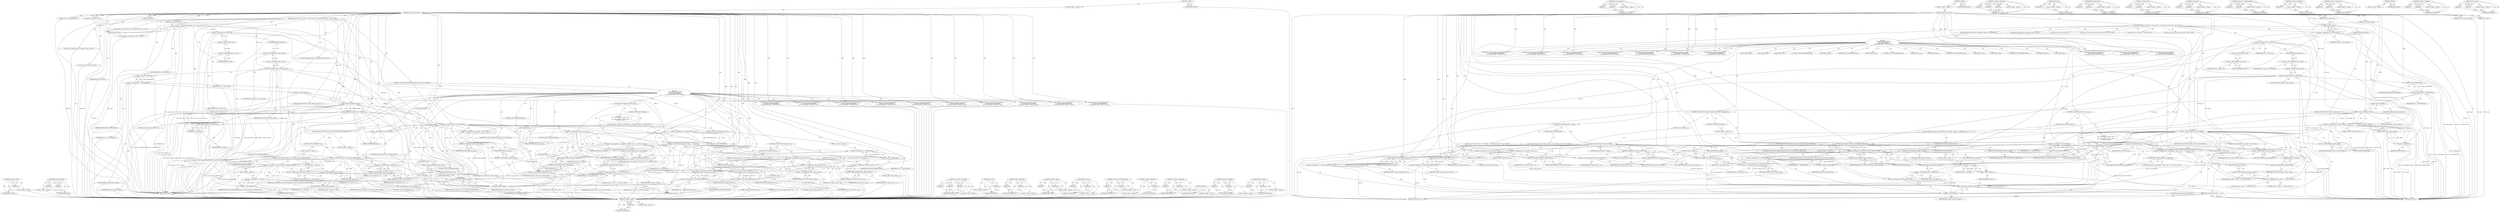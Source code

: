 digraph "orinoco_unlock" {
vulnerable_241 [label=<(METHOD,&lt;operator&gt;.minus)>];
vulnerable_242 [label=<(PARAM,p1)>];
vulnerable_243 [label=<(BLOCK,&lt;empty&gt;,&lt;empty&gt;)>];
vulnerable_244 [label=<(METHOD_RETURN,ANY)>];
vulnerable_265 [label=<(METHOD,hermes_disable_port)>];
vulnerable_266 [label=<(PARAM,p1)>];
vulnerable_267 [label=<(PARAM,p2)>];
vulnerable_268 [label=<(BLOCK,&lt;empty&gt;,&lt;empty&gt;)>];
vulnerable_269 [label=<(METHOD_RETURN,ANY)>];
vulnerable_6 [label=<(METHOD,&lt;global&gt;)<SUB>1</SUB>>];
vulnerable_7 [label=<(BLOCK,&lt;empty&gt;,&lt;empty&gt;)<SUB>1</SUB>>];
vulnerable_8 [label=<(METHOD,orinoco_ioctl_set_auth)<SUB>1</SUB>>];
vulnerable_9 [label=<(PARAM,struct net_device *dev)<SUB>1</SUB>>];
vulnerable_10 [label=<(PARAM,struct iw_request_info *info)<SUB>2</SUB>>];
vulnerable_11 [label=<(PARAM,union iwreq_data *wrqu)<SUB>3</SUB>>];
vulnerable_12 [label=<(PARAM,char *extra)<SUB>3</SUB>>];
vulnerable_13 [label=<(BLOCK,{
	struct orinoco_private *priv = ndev_priv(dev...,{
	struct orinoco_private *priv = ndev_priv(dev...)<SUB>4</SUB>>];
vulnerable_14 [label="<(LOCAL,struct orinoco_private* priv: orinoco_private*)<SUB>5</SUB>>"];
vulnerable_15 [label=<(&lt;operator&gt;.assignment,*priv = ndev_priv(dev))<SUB>5</SUB>>];
vulnerable_16 [label=<(IDENTIFIER,priv,*priv = ndev_priv(dev))<SUB>5</SUB>>];
vulnerable_17 [label=<(ndev_priv,ndev_priv(dev))<SUB>5</SUB>>];
vulnerable_18 [label=<(IDENTIFIER,dev,ndev_priv(dev))<SUB>5</SUB>>];
vulnerable_19 [label="<(LOCAL,hermes_t* hw: hermes_t*)<SUB>6</SUB>>"];
vulnerable_20 [label=<(&lt;operator&gt;.assignment,*hw = &amp;priv-&gt;hw)<SUB>6</SUB>>];
vulnerable_21 [label=<(IDENTIFIER,hw,*hw = &amp;priv-&gt;hw)<SUB>6</SUB>>];
vulnerable_22 [label=<(&lt;operator&gt;.addressOf,&amp;priv-&gt;hw)<SUB>6</SUB>>];
vulnerable_23 [label=<(&lt;operator&gt;.indirectFieldAccess,priv-&gt;hw)<SUB>6</SUB>>];
vulnerable_24 [label=<(IDENTIFIER,priv,*hw = &amp;priv-&gt;hw)<SUB>6</SUB>>];
vulnerable_25 [label=<(FIELD_IDENTIFIER,hw,hw)<SUB>6</SUB>>];
vulnerable_26 [label="<(LOCAL,struct iw_param* param: iw_param*)<SUB>7</SUB>>"];
vulnerable_27 [label=<(&lt;operator&gt;.assignment,*param = &amp;wrqu-&gt;param)<SUB>7</SUB>>];
vulnerable_28 [label=<(IDENTIFIER,param,*param = &amp;wrqu-&gt;param)<SUB>7</SUB>>];
vulnerable_29 [label=<(&lt;operator&gt;.addressOf,&amp;wrqu-&gt;param)<SUB>7</SUB>>];
vulnerable_30 [label=<(&lt;operator&gt;.indirectFieldAccess,wrqu-&gt;param)<SUB>7</SUB>>];
vulnerable_31 [label=<(IDENTIFIER,wrqu,*param = &amp;wrqu-&gt;param)<SUB>7</SUB>>];
vulnerable_32 [label=<(FIELD_IDENTIFIER,param,param)<SUB>7</SUB>>];
vulnerable_33 [label="<(LOCAL,long unsigned flags: long unsigned)<SUB>8</SUB>>"];
vulnerable_34 [label="<(LOCAL,int ret: int)<SUB>9</SUB>>"];
vulnerable_35 [label=<(&lt;operator&gt;.assignment,ret = -EINPROGRESS)<SUB>9</SUB>>];
vulnerable_36 [label=<(IDENTIFIER,ret,ret = -EINPROGRESS)<SUB>9</SUB>>];
vulnerable_37 [label=<(&lt;operator&gt;.minus,-EINPROGRESS)<SUB>9</SUB>>];
vulnerable_38 [label=<(IDENTIFIER,EINPROGRESS,-EINPROGRESS)<SUB>9</SUB>>];
vulnerable_39 [label=<(CONTROL_STRUCTURE,IF,if (orinoco_lock(priv, &amp;flags) != 0))<SUB>11</SUB>>];
vulnerable_40 [label=<(&lt;operator&gt;.notEquals,orinoco_lock(priv, &amp;flags) != 0)<SUB>11</SUB>>];
vulnerable_41 [label=<(orinoco_lock,orinoco_lock(priv, &amp;flags))<SUB>11</SUB>>];
vulnerable_42 [label=<(IDENTIFIER,priv,orinoco_lock(priv, &amp;flags))<SUB>11</SUB>>];
vulnerable_43 [label=<(&lt;operator&gt;.addressOf,&amp;flags)<SUB>11</SUB>>];
vulnerable_44 [label=<(IDENTIFIER,flags,orinoco_lock(priv, &amp;flags))<SUB>11</SUB>>];
vulnerable_45 [label=<(LITERAL,0,orinoco_lock(priv, &amp;flags) != 0)<SUB>11</SUB>>];
vulnerable_46 [label=<(BLOCK,&lt;empty&gt;,&lt;empty&gt;)<SUB>12</SUB>>];
vulnerable_47 [label=<(RETURN,return -EBUSY;,return -EBUSY;)<SUB>12</SUB>>];
vulnerable_48 [label=<(&lt;operator&gt;.minus,-EBUSY)<SUB>12</SUB>>];
vulnerable_49 [label=<(IDENTIFIER,EBUSY,-EBUSY)<SUB>12</SUB>>];
vulnerable_50 [label=<(CONTROL_STRUCTURE,SWITCH,switch(param-&gt;flags &amp; IW_AUTH_INDEX))<SUB>14</SUB>>];
vulnerable_51 [label=<(&lt;operator&gt;.and,param-&gt;flags &amp; IW_AUTH_INDEX)<SUB>14</SUB>>];
vulnerable_52 [label=<(&lt;operator&gt;.indirectFieldAccess,param-&gt;flags)<SUB>14</SUB>>];
vulnerable_53 [label=<(IDENTIFIER,param,param-&gt;flags &amp; IW_AUTH_INDEX)<SUB>14</SUB>>];
vulnerable_54 [label=<(FIELD_IDENTIFIER,flags,flags)<SUB>14</SUB>>];
vulnerable_55 [label=<(IDENTIFIER,IW_AUTH_INDEX,param-&gt;flags &amp; IW_AUTH_INDEX)<SUB>14</SUB>>];
vulnerable_56 [label="<(BLOCK,{
	case IW_AUTH_WPA_VERSION:
	case IW_AUTH_CIPH...,{
	case IW_AUTH_WPA_VERSION:
	case IW_AUTH_CIPH...)<SUB>14</SUB>>"];
vulnerable_57 [label=<(JUMP_TARGET,case)<SUB>15</SUB>>];
vulnerable_58 [label="<(IDENTIFIER,IW_AUTH_WPA_VERSION,{
	case IW_AUTH_WPA_VERSION:
	case IW_AUTH_CIPH...)<SUB>15</SUB>>"];
vulnerable_59 [label=<(JUMP_TARGET,case)<SUB>16</SUB>>];
vulnerable_60 [label="<(IDENTIFIER,IW_AUTH_CIPHER_PAIRWISE,{
	case IW_AUTH_WPA_VERSION:
	case IW_AUTH_CIPH...)<SUB>16</SUB>>"];
vulnerable_61 [label=<(JUMP_TARGET,case)<SUB>17</SUB>>];
vulnerable_62 [label="<(IDENTIFIER,IW_AUTH_CIPHER_GROUP,{
	case IW_AUTH_WPA_VERSION:
	case IW_AUTH_CIPH...)<SUB>17</SUB>>"];
vulnerable_63 [label=<(JUMP_TARGET,case)<SUB>18</SUB>>];
vulnerable_64 [label="<(IDENTIFIER,IW_AUTH_RX_UNENCRYPTED_EAPOL,{
	case IW_AUTH_WPA_VERSION:
	case IW_AUTH_CIPH...)<SUB>18</SUB>>"];
vulnerable_65 [label=<(JUMP_TARGET,case)<SUB>19</SUB>>];
vulnerable_66 [label="<(IDENTIFIER,IW_AUTH_PRIVACY_INVOKED,{
	case IW_AUTH_WPA_VERSION:
	case IW_AUTH_CIPH...)<SUB>19</SUB>>"];
vulnerable_67 [label=<(JUMP_TARGET,case)<SUB>20</SUB>>];
vulnerable_68 [label="<(IDENTIFIER,IW_AUTH_DROP_UNENCRYPTED,{
	case IW_AUTH_WPA_VERSION:
	case IW_AUTH_CIPH...)<SUB>20</SUB>>"];
vulnerable_69 [label=<(CONTROL_STRUCTURE,BREAK,break;)<SUB>24</SUB>>];
vulnerable_70 [label=<(JUMP_TARGET,case)<SUB>26</SUB>>];
vulnerable_71 [label="<(IDENTIFIER,IW_AUTH_KEY_MGMT,{
	case IW_AUTH_WPA_VERSION:
	case IW_AUTH_CIPH...)<SUB>26</SUB>>"];
vulnerable_72 [label=<(&lt;operator&gt;.assignment,priv-&gt;key_mgmt = param-&gt;value)<SUB>31</SUB>>];
vulnerable_73 [label=<(&lt;operator&gt;.indirectFieldAccess,priv-&gt;key_mgmt)<SUB>31</SUB>>];
vulnerable_74 [label=<(IDENTIFIER,priv,priv-&gt;key_mgmt = param-&gt;value)<SUB>31</SUB>>];
vulnerable_75 [label=<(FIELD_IDENTIFIER,key_mgmt,key_mgmt)<SUB>31</SUB>>];
vulnerable_76 [label=<(&lt;operator&gt;.indirectFieldAccess,param-&gt;value)<SUB>31</SUB>>];
vulnerable_77 [label=<(IDENTIFIER,param,priv-&gt;key_mgmt = param-&gt;value)<SUB>31</SUB>>];
vulnerable_78 [label=<(FIELD_IDENTIFIER,value,value)<SUB>31</SUB>>];
vulnerable_79 [label=<(CONTROL_STRUCTURE,BREAK,break;)<SUB>32</SUB>>];
vulnerable_80 [label=<(JUMP_TARGET,case)<SUB>34</SUB>>];
vulnerable_81 [label="<(IDENTIFIER,IW_AUTH_TKIP_COUNTERMEASURES,{
	case IW_AUTH_WPA_VERSION:
	case IW_AUTH_CIPH...)<SUB>34</SUB>>"];
vulnerable_82 [label=<(CONTROL_STRUCTURE,IF,if (param-&gt;value))<SUB>42</SUB>>];
vulnerable_83 [label=<(&lt;operator&gt;.indirectFieldAccess,param-&gt;value)<SUB>42</SUB>>];
vulnerable_84 [label=<(IDENTIFIER,param,if (param-&gt;value))<SUB>42</SUB>>];
vulnerable_85 [label=<(FIELD_IDENTIFIER,value,value)<SUB>42</SUB>>];
vulnerable_86 [label=<(BLOCK,{
 			priv-&gt;tkip_cm_active = 1;
			ret = hermes...,{
 			priv-&gt;tkip_cm_active = 1;
			ret = hermes...)<SUB>42</SUB>>];
vulnerable_87 [label=<(&lt;operator&gt;.assignment,priv-&gt;tkip_cm_active = 1)<SUB>43</SUB>>];
vulnerable_88 [label=<(&lt;operator&gt;.indirectFieldAccess,priv-&gt;tkip_cm_active)<SUB>43</SUB>>];
vulnerable_89 [label=<(IDENTIFIER,priv,priv-&gt;tkip_cm_active = 1)<SUB>43</SUB>>];
vulnerable_90 [label=<(FIELD_IDENTIFIER,tkip_cm_active,tkip_cm_active)<SUB>43</SUB>>];
vulnerable_91 [label=<(LITERAL,1,priv-&gt;tkip_cm_active = 1)<SUB>43</SUB>>];
vulnerable_92 [label=<(&lt;operator&gt;.assignment,ret = hermes_enable_port(hw, 0))<SUB>44</SUB>>];
vulnerable_93 [label=<(IDENTIFIER,ret,ret = hermes_enable_port(hw, 0))<SUB>44</SUB>>];
vulnerable_94 [label=<(hermes_enable_port,hermes_enable_port(hw, 0))<SUB>44</SUB>>];
vulnerable_95 [label=<(IDENTIFIER,hw,hermes_enable_port(hw, 0))<SUB>44</SUB>>];
vulnerable_96 [label=<(LITERAL,0,hermes_enable_port(hw, 0))<SUB>44</SUB>>];
vulnerable_97 [label=<(CONTROL_STRUCTURE,ELSE,else)<SUB>45</SUB>>];
vulnerable_98 [label=<(BLOCK,{
 			priv-&gt;tkip_cm_active = 0;
			ret = hermes...,{
 			priv-&gt;tkip_cm_active = 0;
			ret = hermes...)<SUB>45</SUB>>];
vulnerable_99 [label=<(&lt;operator&gt;.assignment,priv-&gt;tkip_cm_active = 0)<SUB>46</SUB>>];
vulnerable_100 [label=<(&lt;operator&gt;.indirectFieldAccess,priv-&gt;tkip_cm_active)<SUB>46</SUB>>];
vulnerable_101 [label=<(IDENTIFIER,priv,priv-&gt;tkip_cm_active = 0)<SUB>46</SUB>>];
vulnerable_102 [label=<(FIELD_IDENTIFIER,tkip_cm_active,tkip_cm_active)<SUB>46</SUB>>];
vulnerable_103 [label=<(LITERAL,0,priv-&gt;tkip_cm_active = 0)<SUB>46</SUB>>];
vulnerable_104 [label=<(&lt;operator&gt;.assignment,ret = hermes_disable_port(hw, 0))<SUB>47</SUB>>];
vulnerable_105 [label=<(IDENTIFIER,ret,ret = hermes_disable_port(hw, 0))<SUB>47</SUB>>];
vulnerable_106 [label=<(hermes_disable_port,hermes_disable_port(hw, 0))<SUB>47</SUB>>];
vulnerable_107 [label=<(IDENTIFIER,hw,hermes_disable_port(hw, 0))<SUB>47</SUB>>];
vulnerable_108 [label=<(LITERAL,0,hermes_disable_port(hw, 0))<SUB>47</SUB>>];
vulnerable_109 [label=<(CONTROL_STRUCTURE,BREAK,break;)<SUB>49</SUB>>];
vulnerable_110 [label=<(JUMP_TARGET,case)<SUB>51</SUB>>];
vulnerable_111 [label="<(IDENTIFIER,IW_AUTH_80211_AUTH_ALG,{
	case IW_AUTH_WPA_VERSION:
	case IW_AUTH_CIPH...)<SUB>51</SUB>>"];
vulnerable_112 [label=<(CONTROL_STRUCTURE,IF,if (param-&gt;value &amp; IW_AUTH_ALG_SHARED_KEY))<SUB>52</SUB>>];
vulnerable_113 [label=<(&lt;operator&gt;.and,param-&gt;value &amp; IW_AUTH_ALG_SHARED_KEY)<SUB>52</SUB>>];
vulnerable_114 [label=<(&lt;operator&gt;.indirectFieldAccess,param-&gt;value)<SUB>52</SUB>>];
vulnerable_115 [label=<(IDENTIFIER,param,param-&gt;value &amp; IW_AUTH_ALG_SHARED_KEY)<SUB>52</SUB>>];
vulnerable_116 [label=<(FIELD_IDENTIFIER,value,value)<SUB>52</SUB>>];
vulnerable_117 [label=<(IDENTIFIER,IW_AUTH_ALG_SHARED_KEY,param-&gt;value &amp; IW_AUTH_ALG_SHARED_KEY)<SUB>52</SUB>>];
vulnerable_118 [label=<(BLOCK,&lt;empty&gt;,&lt;empty&gt;)<SUB>53</SUB>>];
vulnerable_119 [label=<(&lt;operator&gt;.assignment,priv-&gt;wep_restrict = 1)<SUB>53</SUB>>];
vulnerable_120 [label=<(&lt;operator&gt;.indirectFieldAccess,priv-&gt;wep_restrict)<SUB>53</SUB>>];
vulnerable_121 [label=<(IDENTIFIER,priv,priv-&gt;wep_restrict = 1)<SUB>53</SUB>>];
vulnerable_122 [label=<(FIELD_IDENTIFIER,wep_restrict,wep_restrict)<SUB>53</SUB>>];
vulnerable_123 [label=<(LITERAL,1,priv-&gt;wep_restrict = 1)<SUB>53</SUB>>];
vulnerable_124 [label=<(CONTROL_STRUCTURE,ELSE,else)<SUB>54</SUB>>];
vulnerable_125 [label=<(BLOCK,&lt;empty&gt;,&lt;empty&gt;)<SUB>54</SUB>>];
vulnerable_126 [label=<(CONTROL_STRUCTURE,IF,if (param-&gt;value &amp; IW_AUTH_ALG_OPEN_SYSTEM))<SUB>54</SUB>>];
vulnerable_127 [label=<(&lt;operator&gt;.and,param-&gt;value &amp; IW_AUTH_ALG_OPEN_SYSTEM)<SUB>54</SUB>>];
vulnerable_128 [label=<(&lt;operator&gt;.indirectFieldAccess,param-&gt;value)<SUB>54</SUB>>];
vulnerable_129 [label=<(IDENTIFIER,param,param-&gt;value &amp; IW_AUTH_ALG_OPEN_SYSTEM)<SUB>54</SUB>>];
vulnerable_130 [label=<(FIELD_IDENTIFIER,value,value)<SUB>54</SUB>>];
vulnerable_131 [label=<(IDENTIFIER,IW_AUTH_ALG_OPEN_SYSTEM,param-&gt;value &amp; IW_AUTH_ALG_OPEN_SYSTEM)<SUB>54</SUB>>];
vulnerable_132 [label=<(BLOCK,&lt;empty&gt;,&lt;empty&gt;)<SUB>55</SUB>>];
vulnerable_133 [label=<(&lt;operator&gt;.assignment,priv-&gt;wep_restrict = 0)<SUB>55</SUB>>];
vulnerable_134 [label=<(&lt;operator&gt;.indirectFieldAccess,priv-&gt;wep_restrict)<SUB>55</SUB>>];
vulnerable_135 [label=<(IDENTIFIER,priv,priv-&gt;wep_restrict = 0)<SUB>55</SUB>>];
vulnerable_136 [label=<(FIELD_IDENTIFIER,wep_restrict,wep_restrict)<SUB>55</SUB>>];
vulnerable_137 [label=<(LITERAL,0,priv-&gt;wep_restrict = 0)<SUB>55</SUB>>];
vulnerable_138 [label=<(CONTROL_STRUCTURE,ELSE,else)<SUB>57</SUB>>];
vulnerable_139 [label=<(BLOCK,&lt;empty&gt;,&lt;empty&gt;)<SUB>57</SUB>>];
vulnerable_140 [label=<(&lt;operator&gt;.assignment,ret = -EINVAL)<SUB>57</SUB>>];
vulnerable_141 [label=<(IDENTIFIER,ret,ret = -EINVAL)<SUB>57</SUB>>];
vulnerable_142 [label=<(&lt;operator&gt;.minus,-EINVAL)<SUB>57</SUB>>];
vulnerable_143 [label=<(IDENTIFIER,EINVAL,-EINVAL)<SUB>57</SUB>>];
vulnerable_144 [label=<(CONTROL_STRUCTURE,BREAK,break;)<SUB>58</SUB>>];
vulnerable_145 [label=<(JUMP_TARGET,case)<SUB>60</SUB>>];
vulnerable_146 [label="<(IDENTIFIER,IW_AUTH_WPA_ENABLED,{
	case IW_AUTH_WPA_VERSION:
	case IW_AUTH_CIPH...)<SUB>60</SUB>>"];
vulnerable_147 [label=<(CONTROL_STRUCTURE,IF,if (priv-&gt;has_wpa))<SUB>61</SUB>>];
vulnerable_148 [label=<(&lt;operator&gt;.indirectFieldAccess,priv-&gt;has_wpa)<SUB>61</SUB>>];
vulnerable_149 [label=<(IDENTIFIER,priv,if (priv-&gt;has_wpa))<SUB>61</SUB>>];
vulnerable_150 [label=<(FIELD_IDENTIFIER,has_wpa,has_wpa)<SUB>61</SUB>>];
vulnerable_151 [label="<(BLOCK,{
			priv-&gt;wpa_enabled = param-&gt;value ? 1 : 0;
		},{
			priv-&gt;wpa_enabled = param-&gt;value ? 1 : 0;
		})<SUB>61</SUB>>"];
vulnerable_152 [label="<(&lt;operator&gt;.assignment,priv-&gt;wpa_enabled = param-&gt;value ? 1 : 0)<SUB>62</SUB>>"];
vulnerable_153 [label=<(&lt;operator&gt;.indirectFieldAccess,priv-&gt;wpa_enabled)<SUB>62</SUB>>];
vulnerable_154 [label="<(IDENTIFIER,priv,priv-&gt;wpa_enabled = param-&gt;value ? 1 : 0)<SUB>62</SUB>>"];
vulnerable_155 [label=<(FIELD_IDENTIFIER,wpa_enabled,wpa_enabled)<SUB>62</SUB>>];
vulnerable_156 [label="<(&lt;operator&gt;.conditional,param-&gt;value ? 1 : 0)<SUB>62</SUB>>"];
vulnerable_157 [label=<(&lt;operator&gt;.indirectFieldAccess,param-&gt;value)<SUB>62</SUB>>];
vulnerable_158 [label="<(IDENTIFIER,param,param-&gt;value ? 1 : 0)<SUB>62</SUB>>"];
vulnerable_159 [label=<(FIELD_IDENTIFIER,value,value)<SUB>62</SUB>>];
vulnerable_160 [label="<(LITERAL,1,param-&gt;value ? 1 : 0)<SUB>62</SUB>>"];
vulnerable_161 [label="<(LITERAL,0,param-&gt;value ? 1 : 0)<SUB>62</SUB>>"];
vulnerable_162 [label=<(CONTROL_STRUCTURE,ELSE,else)<SUB>63</SUB>>];
vulnerable_163 [label=<(BLOCK,{
			if (param-&gt;value)
				ret = -EOPNOTSUPP;
	...,{
			if (param-&gt;value)
				ret = -EOPNOTSUPP;
	...)<SUB>63</SUB>>];
vulnerable_164 [label=<(CONTROL_STRUCTURE,IF,if (param-&gt;value))<SUB>64</SUB>>];
vulnerable_165 [label=<(&lt;operator&gt;.indirectFieldAccess,param-&gt;value)<SUB>64</SUB>>];
vulnerable_166 [label=<(IDENTIFIER,param,if (param-&gt;value))<SUB>64</SUB>>];
vulnerable_167 [label=<(FIELD_IDENTIFIER,value,value)<SUB>64</SUB>>];
vulnerable_168 [label=<(BLOCK,&lt;empty&gt;,&lt;empty&gt;)<SUB>65</SUB>>];
vulnerable_169 [label=<(&lt;operator&gt;.assignment,ret = -EOPNOTSUPP)<SUB>65</SUB>>];
vulnerable_170 [label=<(IDENTIFIER,ret,ret = -EOPNOTSUPP)<SUB>65</SUB>>];
vulnerable_171 [label=<(&lt;operator&gt;.minus,-EOPNOTSUPP)<SUB>65</SUB>>];
vulnerable_172 [label=<(IDENTIFIER,EOPNOTSUPP,-EOPNOTSUPP)<SUB>65</SUB>>];
vulnerable_173 [label=<(&lt;operator&gt;.assignment,priv-&gt;wpa_enabled = 0)<SUB>67</SUB>>];
vulnerable_174 [label=<(&lt;operator&gt;.indirectFieldAccess,priv-&gt;wpa_enabled)<SUB>67</SUB>>];
vulnerable_175 [label=<(IDENTIFIER,priv,priv-&gt;wpa_enabled = 0)<SUB>67</SUB>>];
vulnerable_176 [label=<(FIELD_IDENTIFIER,wpa_enabled,wpa_enabled)<SUB>67</SUB>>];
vulnerable_177 [label=<(LITERAL,0,priv-&gt;wpa_enabled = 0)<SUB>67</SUB>>];
vulnerable_178 [label=<(CONTROL_STRUCTURE,BREAK,break;)<SUB>69</SUB>>];
vulnerable_179 [label=<(JUMP_TARGET,default)<SUB>71</SUB>>];
vulnerable_180 [label=<(&lt;operator&gt;.assignment,ret = -EOPNOTSUPP)<SUB>72</SUB>>];
vulnerable_181 [label=<(IDENTIFIER,ret,ret = -EOPNOTSUPP)<SUB>72</SUB>>];
vulnerable_182 [label=<(&lt;operator&gt;.minus,-EOPNOTSUPP)<SUB>72</SUB>>];
vulnerable_183 [label=<(IDENTIFIER,EOPNOTSUPP,-EOPNOTSUPP)<SUB>72</SUB>>];
vulnerable_184 [label=<(orinoco_unlock,orinoco_unlock(priv, &amp;flags))<SUB>75</SUB>>];
vulnerable_185 [label=<(IDENTIFIER,priv,orinoco_unlock(priv, &amp;flags))<SUB>75</SUB>>];
vulnerable_186 [label=<(&lt;operator&gt;.addressOf,&amp;flags)<SUB>75</SUB>>];
vulnerable_187 [label=<(IDENTIFIER,flags,orinoco_unlock(priv, &amp;flags))<SUB>75</SUB>>];
vulnerable_188 [label=<(RETURN,return ret;,return ret;)<SUB>76</SUB>>];
vulnerable_189 [label=<(IDENTIFIER,ret,return ret;)<SUB>76</SUB>>];
vulnerable_190 [label=<(METHOD_RETURN,int)<SUB>1</SUB>>];
vulnerable_192 [label=<(METHOD_RETURN,ANY)<SUB>1</SUB>>];
vulnerable_270 [label=<(METHOD,&lt;operator&gt;.conditional)>];
vulnerable_271 [label=<(PARAM,p1)>];
vulnerable_272 [label=<(PARAM,p2)>];
vulnerable_273 [label=<(PARAM,p3)>];
vulnerable_274 [label=<(BLOCK,&lt;empty&gt;,&lt;empty&gt;)>];
vulnerable_275 [label=<(METHOD_RETURN,ANY)>];
vulnerable_228 [label=<(METHOD,ndev_priv)>];
vulnerable_229 [label=<(PARAM,p1)>];
vulnerable_230 [label=<(BLOCK,&lt;empty&gt;,&lt;empty&gt;)>];
vulnerable_231 [label=<(METHOD_RETURN,ANY)>];
vulnerable_260 [label=<(METHOD,hermes_enable_port)>];
vulnerable_261 [label=<(PARAM,p1)>];
vulnerable_262 [label=<(PARAM,p2)>];
vulnerable_263 [label=<(BLOCK,&lt;empty&gt;,&lt;empty&gt;)>];
vulnerable_264 [label=<(METHOD_RETURN,ANY)>];
vulnerable_255 [label=<(METHOD,&lt;operator&gt;.and)>];
vulnerable_256 [label=<(PARAM,p1)>];
vulnerable_257 [label=<(PARAM,p2)>];
vulnerable_258 [label=<(BLOCK,&lt;empty&gt;,&lt;empty&gt;)>];
vulnerable_259 [label=<(METHOD_RETURN,ANY)>];
vulnerable_250 [label=<(METHOD,orinoco_lock)>];
vulnerable_251 [label=<(PARAM,p1)>];
vulnerable_252 [label=<(PARAM,p2)>];
vulnerable_253 [label=<(BLOCK,&lt;empty&gt;,&lt;empty&gt;)>];
vulnerable_254 [label=<(METHOD_RETURN,ANY)>];
vulnerable_236 [label=<(METHOD,&lt;operator&gt;.indirectFieldAccess)>];
vulnerable_237 [label=<(PARAM,p1)>];
vulnerable_238 [label=<(PARAM,p2)>];
vulnerable_239 [label=<(BLOCK,&lt;empty&gt;,&lt;empty&gt;)>];
vulnerable_240 [label=<(METHOD_RETURN,ANY)>];
vulnerable_232 [label=<(METHOD,&lt;operator&gt;.addressOf)>];
vulnerable_233 [label=<(PARAM,p1)>];
vulnerable_234 [label=<(BLOCK,&lt;empty&gt;,&lt;empty&gt;)>];
vulnerable_235 [label=<(METHOD_RETURN,ANY)>];
vulnerable_223 [label=<(METHOD,&lt;operator&gt;.assignment)>];
vulnerable_224 [label=<(PARAM,p1)>];
vulnerable_225 [label=<(PARAM,p2)>];
vulnerable_226 [label=<(BLOCK,&lt;empty&gt;,&lt;empty&gt;)>];
vulnerable_227 [label=<(METHOD_RETURN,ANY)>];
vulnerable_217 [label=<(METHOD,&lt;global&gt;)<SUB>1</SUB>>];
vulnerable_218 [label=<(BLOCK,&lt;empty&gt;,&lt;empty&gt;)>];
vulnerable_219 [label=<(METHOD_RETURN,ANY)>];
vulnerable_245 [label=<(METHOD,&lt;operator&gt;.notEquals)>];
vulnerable_246 [label=<(PARAM,p1)>];
vulnerable_247 [label=<(PARAM,p2)>];
vulnerable_248 [label=<(BLOCK,&lt;empty&gt;,&lt;empty&gt;)>];
vulnerable_249 [label=<(METHOD_RETURN,ANY)>];
vulnerable_276 [label=<(METHOD,orinoco_unlock)>];
vulnerable_277 [label=<(PARAM,p1)>];
vulnerable_278 [label=<(PARAM,p2)>];
vulnerable_279 [label=<(BLOCK,&lt;empty&gt;,&lt;empty&gt;)>];
vulnerable_280 [label=<(METHOD_RETURN,ANY)>];
fixed_241 [label=<(METHOD,&lt;operator&gt;.minus)>];
fixed_242 [label=<(PARAM,p1)>];
fixed_243 [label=<(BLOCK,&lt;empty&gt;,&lt;empty&gt;)>];
fixed_244 [label=<(METHOD_RETURN,ANY)>];
fixed_265 [label=<(METHOD,hermes_enable_port)>];
fixed_266 [label=<(PARAM,p1)>];
fixed_267 [label=<(PARAM,p2)>];
fixed_268 [label=<(BLOCK,&lt;empty&gt;,&lt;empty&gt;)>];
fixed_269 [label=<(METHOD_RETURN,ANY)>];
fixed_6 [label=<(METHOD,&lt;global&gt;)<SUB>1</SUB>>];
fixed_7 [label=<(BLOCK,&lt;empty&gt;,&lt;empty&gt;)<SUB>1</SUB>>];
fixed_8 [label=<(METHOD,orinoco_ioctl_set_auth)<SUB>1</SUB>>];
fixed_9 [label=<(PARAM,struct net_device *dev)<SUB>1</SUB>>];
fixed_10 [label=<(PARAM,struct iw_request_info *info)<SUB>2</SUB>>];
fixed_11 [label=<(PARAM,union iwreq_data *wrqu)<SUB>3</SUB>>];
fixed_12 [label=<(PARAM,char *extra)<SUB>3</SUB>>];
fixed_13 [label=<(BLOCK,{
	struct orinoco_private *priv = ndev_priv(dev...,{
	struct orinoco_private *priv = ndev_priv(dev...)<SUB>4</SUB>>];
fixed_14 [label="<(LOCAL,struct orinoco_private* priv: orinoco_private*)<SUB>5</SUB>>"];
fixed_15 [label=<(&lt;operator&gt;.assignment,*priv = ndev_priv(dev))<SUB>5</SUB>>];
fixed_16 [label=<(IDENTIFIER,priv,*priv = ndev_priv(dev))<SUB>5</SUB>>];
fixed_17 [label=<(ndev_priv,ndev_priv(dev))<SUB>5</SUB>>];
fixed_18 [label=<(IDENTIFIER,dev,ndev_priv(dev))<SUB>5</SUB>>];
fixed_19 [label="<(LOCAL,hermes_t* hw: hermes_t*)<SUB>6</SUB>>"];
fixed_20 [label=<(&lt;operator&gt;.assignment,*hw = &amp;priv-&gt;hw)<SUB>6</SUB>>];
fixed_21 [label=<(IDENTIFIER,hw,*hw = &amp;priv-&gt;hw)<SUB>6</SUB>>];
fixed_22 [label=<(&lt;operator&gt;.addressOf,&amp;priv-&gt;hw)<SUB>6</SUB>>];
fixed_23 [label=<(&lt;operator&gt;.indirectFieldAccess,priv-&gt;hw)<SUB>6</SUB>>];
fixed_24 [label=<(IDENTIFIER,priv,*hw = &amp;priv-&gt;hw)<SUB>6</SUB>>];
fixed_25 [label=<(FIELD_IDENTIFIER,hw,hw)<SUB>6</SUB>>];
fixed_26 [label="<(LOCAL,struct iw_param* param: iw_param*)<SUB>7</SUB>>"];
fixed_27 [label=<(&lt;operator&gt;.assignment,*param = &amp;wrqu-&gt;param)<SUB>7</SUB>>];
fixed_28 [label=<(IDENTIFIER,param,*param = &amp;wrqu-&gt;param)<SUB>7</SUB>>];
fixed_29 [label=<(&lt;operator&gt;.addressOf,&amp;wrqu-&gt;param)<SUB>7</SUB>>];
fixed_30 [label=<(&lt;operator&gt;.indirectFieldAccess,wrqu-&gt;param)<SUB>7</SUB>>];
fixed_31 [label=<(IDENTIFIER,wrqu,*param = &amp;wrqu-&gt;param)<SUB>7</SUB>>];
fixed_32 [label=<(FIELD_IDENTIFIER,param,param)<SUB>7</SUB>>];
fixed_33 [label="<(LOCAL,long unsigned flags: long unsigned)<SUB>8</SUB>>"];
fixed_34 [label="<(LOCAL,int ret: int)<SUB>9</SUB>>"];
fixed_35 [label=<(&lt;operator&gt;.assignment,ret = -EINPROGRESS)<SUB>9</SUB>>];
fixed_36 [label=<(IDENTIFIER,ret,ret = -EINPROGRESS)<SUB>9</SUB>>];
fixed_37 [label=<(&lt;operator&gt;.minus,-EINPROGRESS)<SUB>9</SUB>>];
fixed_38 [label=<(IDENTIFIER,EINPROGRESS,-EINPROGRESS)<SUB>9</SUB>>];
fixed_39 [label=<(CONTROL_STRUCTURE,IF,if (orinoco_lock(priv, &amp;flags) != 0))<SUB>11</SUB>>];
fixed_40 [label=<(&lt;operator&gt;.notEquals,orinoco_lock(priv, &amp;flags) != 0)<SUB>11</SUB>>];
fixed_41 [label=<(orinoco_lock,orinoco_lock(priv, &amp;flags))<SUB>11</SUB>>];
fixed_42 [label=<(IDENTIFIER,priv,orinoco_lock(priv, &amp;flags))<SUB>11</SUB>>];
fixed_43 [label=<(&lt;operator&gt;.addressOf,&amp;flags)<SUB>11</SUB>>];
fixed_44 [label=<(IDENTIFIER,flags,orinoco_lock(priv, &amp;flags))<SUB>11</SUB>>];
fixed_45 [label=<(LITERAL,0,orinoco_lock(priv, &amp;flags) != 0)<SUB>11</SUB>>];
fixed_46 [label=<(BLOCK,&lt;empty&gt;,&lt;empty&gt;)<SUB>12</SUB>>];
fixed_47 [label=<(RETURN,return -EBUSY;,return -EBUSY;)<SUB>12</SUB>>];
fixed_48 [label=<(&lt;operator&gt;.minus,-EBUSY)<SUB>12</SUB>>];
fixed_49 [label=<(IDENTIFIER,EBUSY,-EBUSY)<SUB>12</SUB>>];
fixed_50 [label=<(CONTROL_STRUCTURE,SWITCH,switch(param-&gt;flags &amp; IW_AUTH_INDEX))<SUB>14</SUB>>];
fixed_51 [label=<(&lt;operator&gt;.and,param-&gt;flags &amp; IW_AUTH_INDEX)<SUB>14</SUB>>];
fixed_52 [label=<(&lt;operator&gt;.indirectFieldAccess,param-&gt;flags)<SUB>14</SUB>>];
fixed_53 [label=<(IDENTIFIER,param,param-&gt;flags &amp; IW_AUTH_INDEX)<SUB>14</SUB>>];
fixed_54 [label=<(FIELD_IDENTIFIER,flags,flags)<SUB>14</SUB>>];
fixed_55 [label=<(IDENTIFIER,IW_AUTH_INDEX,param-&gt;flags &amp; IW_AUTH_INDEX)<SUB>14</SUB>>];
fixed_56 [label="<(BLOCK,{
	case IW_AUTH_WPA_VERSION:
	case IW_AUTH_CIPH...,{
	case IW_AUTH_WPA_VERSION:
	case IW_AUTH_CIPH...)<SUB>14</SUB>>"];
fixed_57 [label=<(JUMP_TARGET,case)<SUB>15</SUB>>];
fixed_58 [label="<(IDENTIFIER,IW_AUTH_WPA_VERSION,{
	case IW_AUTH_WPA_VERSION:
	case IW_AUTH_CIPH...)<SUB>15</SUB>>"];
fixed_59 [label=<(JUMP_TARGET,case)<SUB>16</SUB>>];
fixed_60 [label="<(IDENTIFIER,IW_AUTH_CIPHER_PAIRWISE,{
	case IW_AUTH_WPA_VERSION:
	case IW_AUTH_CIPH...)<SUB>16</SUB>>"];
fixed_61 [label=<(JUMP_TARGET,case)<SUB>17</SUB>>];
fixed_62 [label="<(IDENTIFIER,IW_AUTH_CIPHER_GROUP,{
	case IW_AUTH_WPA_VERSION:
	case IW_AUTH_CIPH...)<SUB>17</SUB>>"];
fixed_63 [label=<(JUMP_TARGET,case)<SUB>18</SUB>>];
fixed_64 [label="<(IDENTIFIER,IW_AUTH_RX_UNENCRYPTED_EAPOL,{
	case IW_AUTH_WPA_VERSION:
	case IW_AUTH_CIPH...)<SUB>18</SUB>>"];
fixed_65 [label=<(JUMP_TARGET,case)<SUB>19</SUB>>];
fixed_66 [label="<(IDENTIFIER,IW_AUTH_PRIVACY_INVOKED,{
	case IW_AUTH_WPA_VERSION:
	case IW_AUTH_CIPH...)<SUB>19</SUB>>"];
fixed_67 [label=<(JUMP_TARGET,case)<SUB>20</SUB>>];
fixed_68 [label="<(IDENTIFIER,IW_AUTH_DROP_UNENCRYPTED,{
	case IW_AUTH_WPA_VERSION:
	case IW_AUTH_CIPH...)<SUB>20</SUB>>"];
fixed_69 [label=<(CONTROL_STRUCTURE,BREAK,break;)<SUB>24</SUB>>];
fixed_70 [label=<(JUMP_TARGET,case)<SUB>26</SUB>>];
fixed_71 [label="<(IDENTIFIER,IW_AUTH_KEY_MGMT,{
	case IW_AUTH_WPA_VERSION:
	case IW_AUTH_CIPH...)<SUB>26</SUB>>"];
fixed_72 [label=<(&lt;operator&gt;.assignment,priv-&gt;key_mgmt = param-&gt;value)<SUB>31</SUB>>];
fixed_73 [label=<(&lt;operator&gt;.indirectFieldAccess,priv-&gt;key_mgmt)<SUB>31</SUB>>];
fixed_74 [label=<(IDENTIFIER,priv,priv-&gt;key_mgmt = param-&gt;value)<SUB>31</SUB>>];
fixed_75 [label=<(FIELD_IDENTIFIER,key_mgmt,key_mgmt)<SUB>31</SUB>>];
fixed_76 [label=<(&lt;operator&gt;.indirectFieldAccess,param-&gt;value)<SUB>31</SUB>>];
fixed_77 [label=<(IDENTIFIER,param,priv-&gt;key_mgmt = param-&gt;value)<SUB>31</SUB>>];
fixed_78 [label=<(FIELD_IDENTIFIER,value,value)<SUB>31</SUB>>];
fixed_79 [label=<(CONTROL_STRUCTURE,BREAK,break;)<SUB>32</SUB>>];
fixed_80 [label=<(JUMP_TARGET,case)<SUB>34</SUB>>];
fixed_81 [label="<(IDENTIFIER,IW_AUTH_TKIP_COUNTERMEASURES,{
	case IW_AUTH_WPA_VERSION:
	case IW_AUTH_CIPH...)<SUB>34</SUB>>"];
fixed_82 [label=<(CONTROL_STRUCTURE,IF,if (param-&gt;value))<SUB>42</SUB>>];
fixed_83 [label=<(&lt;operator&gt;.indirectFieldAccess,param-&gt;value)<SUB>42</SUB>>];
fixed_84 [label=<(IDENTIFIER,param,if (param-&gt;value))<SUB>42</SUB>>];
fixed_85 [label=<(FIELD_IDENTIFIER,value,value)<SUB>42</SUB>>];
fixed_86 [label=<(BLOCK,{
 			priv-&gt;tkip_cm_active = 1;
			ret = hermes...,{
 			priv-&gt;tkip_cm_active = 1;
			ret = hermes...)<SUB>42</SUB>>];
fixed_87 [label=<(&lt;operator&gt;.assignment,priv-&gt;tkip_cm_active = 1)<SUB>43</SUB>>];
fixed_88 [label=<(&lt;operator&gt;.indirectFieldAccess,priv-&gt;tkip_cm_active)<SUB>43</SUB>>];
fixed_89 [label=<(IDENTIFIER,priv,priv-&gt;tkip_cm_active = 1)<SUB>43</SUB>>];
fixed_90 [label=<(FIELD_IDENTIFIER,tkip_cm_active,tkip_cm_active)<SUB>43</SUB>>];
fixed_91 [label=<(LITERAL,1,priv-&gt;tkip_cm_active = 1)<SUB>43</SUB>>];
fixed_92 [label=<(&lt;operator&gt;.assignment,ret = hermes_disable_port(hw, 0))<SUB>44</SUB>>];
fixed_93 [label=<(IDENTIFIER,ret,ret = hermes_disable_port(hw, 0))<SUB>44</SUB>>];
fixed_94 [label=<(hermes_disable_port,hermes_disable_port(hw, 0))<SUB>44</SUB>>];
fixed_95 [label=<(IDENTIFIER,hw,hermes_disable_port(hw, 0))<SUB>44</SUB>>];
fixed_96 [label=<(LITERAL,0,hermes_disable_port(hw, 0))<SUB>44</SUB>>];
fixed_97 [label=<(CONTROL_STRUCTURE,ELSE,else)<SUB>45</SUB>>];
fixed_98 [label=<(BLOCK,{
 			priv-&gt;tkip_cm_active = 0;
			ret = hermes...,{
 			priv-&gt;tkip_cm_active = 0;
			ret = hermes...)<SUB>45</SUB>>];
fixed_99 [label=<(&lt;operator&gt;.assignment,priv-&gt;tkip_cm_active = 0)<SUB>46</SUB>>];
fixed_100 [label=<(&lt;operator&gt;.indirectFieldAccess,priv-&gt;tkip_cm_active)<SUB>46</SUB>>];
fixed_101 [label=<(IDENTIFIER,priv,priv-&gt;tkip_cm_active = 0)<SUB>46</SUB>>];
fixed_102 [label=<(FIELD_IDENTIFIER,tkip_cm_active,tkip_cm_active)<SUB>46</SUB>>];
fixed_103 [label=<(LITERAL,0,priv-&gt;tkip_cm_active = 0)<SUB>46</SUB>>];
fixed_104 [label=<(&lt;operator&gt;.assignment,ret = hermes_enable_port(hw, 0))<SUB>47</SUB>>];
fixed_105 [label=<(IDENTIFIER,ret,ret = hermes_enable_port(hw, 0))<SUB>47</SUB>>];
fixed_106 [label=<(hermes_enable_port,hermes_enable_port(hw, 0))<SUB>47</SUB>>];
fixed_107 [label=<(IDENTIFIER,hw,hermes_enable_port(hw, 0))<SUB>47</SUB>>];
fixed_108 [label=<(LITERAL,0,hermes_enable_port(hw, 0))<SUB>47</SUB>>];
fixed_109 [label=<(CONTROL_STRUCTURE,BREAK,break;)<SUB>49</SUB>>];
fixed_110 [label=<(JUMP_TARGET,case)<SUB>51</SUB>>];
fixed_111 [label="<(IDENTIFIER,IW_AUTH_80211_AUTH_ALG,{
	case IW_AUTH_WPA_VERSION:
	case IW_AUTH_CIPH...)<SUB>51</SUB>>"];
fixed_112 [label=<(CONTROL_STRUCTURE,IF,if (param-&gt;value &amp; IW_AUTH_ALG_SHARED_KEY))<SUB>52</SUB>>];
fixed_113 [label=<(&lt;operator&gt;.and,param-&gt;value &amp; IW_AUTH_ALG_SHARED_KEY)<SUB>52</SUB>>];
fixed_114 [label=<(&lt;operator&gt;.indirectFieldAccess,param-&gt;value)<SUB>52</SUB>>];
fixed_115 [label=<(IDENTIFIER,param,param-&gt;value &amp; IW_AUTH_ALG_SHARED_KEY)<SUB>52</SUB>>];
fixed_116 [label=<(FIELD_IDENTIFIER,value,value)<SUB>52</SUB>>];
fixed_117 [label=<(IDENTIFIER,IW_AUTH_ALG_SHARED_KEY,param-&gt;value &amp; IW_AUTH_ALG_SHARED_KEY)<SUB>52</SUB>>];
fixed_118 [label=<(BLOCK,&lt;empty&gt;,&lt;empty&gt;)<SUB>53</SUB>>];
fixed_119 [label=<(&lt;operator&gt;.assignment,priv-&gt;wep_restrict = 1)<SUB>53</SUB>>];
fixed_120 [label=<(&lt;operator&gt;.indirectFieldAccess,priv-&gt;wep_restrict)<SUB>53</SUB>>];
fixed_121 [label=<(IDENTIFIER,priv,priv-&gt;wep_restrict = 1)<SUB>53</SUB>>];
fixed_122 [label=<(FIELD_IDENTIFIER,wep_restrict,wep_restrict)<SUB>53</SUB>>];
fixed_123 [label=<(LITERAL,1,priv-&gt;wep_restrict = 1)<SUB>53</SUB>>];
fixed_124 [label=<(CONTROL_STRUCTURE,ELSE,else)<SUB>54</SUB>>];
fixed_125 [label=<(BLOCK,&lt;empty&gt;,&lt;empty&gt;)<SUB>54</SUB>>];
fixed_126 [label=<(CONTROL_STRUCTURE,IF,if (param-&gt;value &amp; IW_AUTH_ALG_OPEN_SYSTEM))<SUB>54</SUB>>];
fixed_127 [label=<(&lt;operator&gt;.and,param-&gt;value &amp; IW_AUTH_ALG_OPEN_SYSTEM)<SUB>54</SUB>>];
fixed_128 [label=<(&lt;operator&gt;.indirectFieldAccess,param-&gt;value)<SUB>54</SUB>>];
fixed_129 [label=<(IDENTIFIER,param,param-&gt;value &amp; IW_AUTH_ALG_OPEN_SYSTEM)<SUB>54</SUB>>];
fixed_130 [label=<(FIELD_IDENTIFIER,value,value)<SUB>54</SUB>>];
fixed_131 [label=<(IDENTIFIER,IW_AUTH_ALG_OPEN_SYSTEM,param-&gt;value &amp; IW_AUTH_ALG_OPEN_SYSTEM)<SUB>54</SUB>>];
fixed_132 [label=<(BLOCK,&lt;empty&gt;,&lt;empty&gt;)<SUB>55</SUB>>];
fixed_133 [label=<(&lt;operator&gt;.assignment,priv-&gt;wep_restrict = 0)<SUB>55</SUB>>];
fixed_134 [label=<(&lt;operator&gt;.indirectFieldAccess,priv-&gt;wep_restrict)<SUB>55</SUB>>];
fixed_135 [label=<(IDENTIFIER,priv,priv-&gt;wep_restrict = 0)<SUB>55</SUB>>];
fixed_136 [label=<(FIELD_IDENTIFIER,wep_restrict,wep_restrict)<SUB>55</SUB>>];
fixed_137 [label=<(LITERAL,0,priv-&gt;wep_restrict = 0)<SUB>55</SUB>>];
fixed_138 [label=<(CONTROL_STRUCTURE,ELSE,else)<SUB>57</SUB>>];
fixed_139 [label=<(BLOCK,&lt;empty&gt;,&lt;empty&gt;)<SUB>57</SUB>>];
fixed_140 [label=<(&lt;operator&gt;.assignment,ret = -EINVAL)<SUB>57</SUB>>];
fixed_141 [label=<(IDENTIFIER,ret,ret = -EINVAL)<SUB>57</SUB>>];
fixed_142 [label=<(&lt;operator&gt;.minus,-EINVAL)<SUB>57</SUB>>];
fixed_143 [label=<(IDENTIFIER,EINVAL,-EINVAL)<SUB>57</SUB>>];
fixed_144 [label=<(CONTROL_STRUCTURE,BREAK,break;)<SUB>58</SUB>>];
fixed_145 [label=<(JUMP_TARGET,case)<SUB>60</SUB>>];
fixed_146 [label="<(IDENTIFIER,IW_AUTH_WPA_ENABLED,{
	case IW_AUTH_WPA_VERSION:
	case IW_AUTH_CIPH...)<SUB>60</SUB>>"];
fixed_147 [label=<(CONTROL_STRUCTURE,IF,if (priv-&gt;has_wpa))<SUB>61</SUB>>];
fixed_148 [label=<(&lt;operator&gt;.indirectFieldAccess,priv-&gt;has_wpa)<SUB>61</SUB>>];
fixed_149 [label=<(IDENTIFIER,priv,if (priv-&gt;has_wpa))<SUB>61</SUB>>];
fixed_150 [label=<(FIELD_IDENTIFIER,has_wpa,has_wpa)<SUB>61</SUB>>];
fixed_151 [label="<(BLOCK,{
			priv-&gt;wpa_enabled = param-&gt;value ? 1 : 0;
		},{
			priv-&gt;wpa_enabled = param-&gt;value ? 1 : 0;
		})<SUB>61</SUB>>"];
fixed_152 [label="<(&lt;operator&gt;.assignment,priv-&gt;wpa_enabled = param-&gt;value ? 1 : 0)<SUB>62</SUB>>"];
fixed_153 [label=<(&lt;operator&gt;.indirectFieldAccess,priv-&gt;wpa_enabled)<SUB>62</SUB>>];
fixed_154 [label="<(IDENTIFIER,priv,priv-&gt;wpa_enabled = param-&gt;value ? 1 : 0)<SUB>62</SUB>>"];
fixed_155 [label=<(FIELD_IDENTIFIER,wpa_enabled,wpa_enabled)<SUB>62</SUB>>];
fixed_156 [label="<(&lt;operator&gt;.conditional,param-&gt;value ? 1 : 0)<SUB>62</SUB>>"];
fixed_157 [label=<(&lt;operator&gt;.indirectFieldAccess,param-&gt;value)<SUB>62</SUB>>];
fixed_158 [label="<(IDENTIFIER,param,param-&gt;value ? 1 : 0)<SUB>62</SUB>>"];
fixed_159 [label=<(FIELD_IDENTIFIER,value,value)<SUB>62</SUB>>];
fixed_160 [label="<(LITERAL,1,param-&gt;value ? 1 : 0)<SUB>62</SUB>>"];
fixed_161 [label="<(LITERAL,0,param-&gt;value ? 1 : 0)<SUB>62</SUB>>"];
fixed_162 [label=<(CONTROL_STRUCTURE,ELSE,else)<SUB>63</SUB>>];
fixed_163 [label=<(BLOCK,{
			if (param-&gt;value)
				ret = -EOPNOTSUPP;
	...,{
			if (param-&gt;value)
				ret = -EOPNOTSUPP;
	...)<SUB>63</SUB>>];
fixed_164 [label=<(CONTROL_STRUCTURE,IF,if (param-&gt;value))<SUB>64</SUB>>];
fixed_165 [label=<(&lt;operator&gt;.indirectFieldAccess,param-&gt;value)<SUB>64</SUB>>];
fixed_166 [label=<(IDENTIFIER,param,if (param-&gt;value))<SUB>64</SUB>>];
fixed_167 [label=<(FIELD_IDENTIFIER,value,value)<SUB>64</SUB>>];
fixed_168 [label=<(BLOCK,&lt;empty&gt;,&lt;empty&gt;)<SUB>65</SUB>>];
fixed_169 [label=<(&lt;operator&gt;.assignment,ret = -EOPNOTSUPP)<SUB>65</SUB>>];
fixed_170 [label=<(IDENTIFIER,ret,ret = -EOPNOTSUPP)<SUB>65</SUB>>];
fixed_171 [label=<(&lt;operator&gt;.minus,-EOPNOTSUPP)<SUB>65</SUB>>];
fixed_172 [label=<(IDENTIFIER,EOPNOTSUPP,-EOPNOTSUPP)<SUB>65</SUB>>];
fixed_173 [label=<(&lt;operator&gt;.assignment,priv-&gt;wpa_enabled = 0)<SUB>67</SUB>>];
fixed_174 [label=<(&lt;operator&gt;.indirectFieldAccess,priv-&gt;wpa_enabled)<SUB>67</SUB>>];
fixed_175 [label=<(IDENTIFIER,priv,priv-&gt;wpa_enabled = 0)<SUB>67</SUB>>];
fixed_176 [label=<(FIELD_IDENTIFIER,wpa_enabled,wpa_enabled)<SUB>67</SUB>>];
fixed_177 [label=<(LITERAL,0,priv-&gt;wpa_enabled = 0)<SUB>67</SUB>>];
fixed_178 [label=<(CONTROL_STRUCTURE,BREAK,break;)<SUB>69</SUB>>];
fixed_179 [label=<(JUMP_TARGET,default)<SUB>71</SUB>>];
fixed_180 [label=<(&lt;operator&gt;.assignment,ret = -EOPNOTSUPP)<SUB>72</SUB>>];
fixed_181 [label=<(IDENTIFIER,ret,ret = -EOPNOTSUPP)<SUB>72</SUB>>];
fixed_182 [label=<(&lt;operator&gt;.minus,-EOPNOTSUPP)<SUB>72</SUB>>];
fixed_183 [label=<(IDENTIFIER,EOPNOTSUPP,-EOPNOTSUPP)<SUB>72</SUB>>];
fixed_184 [label=<(orinoco_unlock,orinoco_unlock(priv, &amp;flags))<SUB>75</SUB>>];
fixed_185 [label=<(IDENTIFIER,priv,orinoco_unlock(priv, &amp;flags))<SUB>75</SUB>>];
fixed_186 [label=<(&lt;operator&gt;.addressOf,&amp;flags)<SUB>75</SUB>>];
fixed_187 [label=<(IDENTIFIER,flags,orinoco_unlock(priv, &amp;flags))<SUB>75</SUB>>];
fixed_188 [label=<(RETURN,return ret;,return ret;)<SUB>76</SUB>>];
fixed_189 [label=<(IDENTIFIER,ret,return ret;)<SUB>76</SUB>>];
fixed_190 [label=<(METHOD_RETURN,int)<SUB>1</SUB>>];
fixed_192 [label=<(METHOD_RETURN,ANY)<SUB>1</SUB>>];
fixed_270 [label=<(METHOD,&lt;operator&gt;.conditional)>];
fixed_271 [label=<(PARAM,p1)>];
fixed_272 [label=<(PARAM,p2)>];
fixed_273 [label=<(PARAM,p3)>];
fixed_274 [label=<(BLOCK,&lt;empty&gt;,&lt;empty&gt;)>];
fixed_275 [label=<(METHOD_RETURN,ANY)>];
fixed_228 [label=<(METHOD,ndev_priv)>];
fixed_229 [label=<(PARAM,p1)>];
fixed_230 [label=<(BLOCK,&lt;empty&gt;,&lt;empty&gt;)>];
fixed_231 [label=<(METHOD_RETURN,ANY)>];
fixed_260 [label=<(METHOD,hermes_disable_port)>];
fixed_261 [label=<(PARAM,p1)>];
fixed_262 [label=<(PARAM,p2)>];
fixed_263 [label=<(BLOCK,&lt;empty&gt;,&lt;empty&gt;)>];
fixed_264 [label=<(METHOD_RETURN,ANY)>];
fixed_255 [label=<(METHOD,&lt;operator&gt;.and)>];
fixed_256 [label=<(PARAM,p1)>];
fixed_257 [label=<(PARAM,p2)>];
fixed_258 [label=<(BLOCK,&lt;empty&gt;,&lt;empty&gt;)>];
fixed_259 [label=<(METHOD_RETURN,ANY)>];
fixed_250 [label=<(METHOD,orinoco_lock)>];
fixed_251 [label=<(PARAM,p1)>];
fixed_252 [label=<(PARAM,p2)>];
fixed_253 [label=<(BLOCK,&lt;empty&gt;,&lt;empty&gt;)>];
fixed_254 [label=<(METHOD_RETURN,ANY)>];
fixed_236 [label=<(METHOD,&lt;operator&gt;.indirectFieldAccess)>];
fixed_237 [label=<(PARAM,p1)>];
fixed_238 [label=<(PARAM,p2)>];
fixed_239 [label=<(BLOCK,&lt;empty&gt;,&lt;empty&gt;)>];
fixed_240 [label=<(METHOD_RETURN,ANY)>];
fixed_232 [label=<(METHOD,&lt;operator&gt;.addressOf)>];
fixed_233 [label=<(PARAM,p1)>];
fixed_234 [label=<(BLOCK,&lt;empty&gt;,&lt;empty&gt;)>];
fixed_235 [label=<(METHOD_RETURN,ANY)>];
fixed_223 [label=<(METHOD,&lt;operator&gt;.assignment)>];
fixed_224 [label=<(PARAM,p1)>];
fixed_225 [label=<(PARAM,p2)>];
fixed_226 [label=<(BLOCK,&lt;empty&gt;,&lt;empty&gt;)>];
fixed_227 [label=<(METHOD_RETURN,ANY)>];
fixed_217 [label=<(METHOD,&lt;global&gt;)<SUB>1</SUB>>];
fixed_218 [label=<(BLOCK,&lt;empty&gt;,&lt;empty&gt;)>];
fixed_219 [label=<(METHOD_RETURN,ANY)>];
fixed_245 [label=<(METHOD,&lt;operator&gt;.notEquals)>];
fixed_246 [label=<(PARAM,p1)>];
fixed_247 [label=<(PARAM,p2)>];
fixed_248 [label=<(BLOCK,&lt;empty&gt;,&lt;empty&gt;)>];
fixed_249 [label=<(METHOD_RETURN,ANY)>];
fixed_276 [label=<(METHOD,orinoco_unlock)>];
fixed_277 [label=<(PARAM,p1)>];
fixed_278 [label=<(PARAM,p2)>];
fixed_279 [label=<(BLOCK,&lt;empty&gt;,&lt;empty&gt;)>];
fixed_280 [label=<(METHOD_RETURN,ANY)>];
vulnerable_241 -> vulnerable_242  [key=0, label="AST: "];
vulnerable_241 -> vulnerable_242  [key=1, label="DDG: "];
vulnerable_241 -> vulnerable_243  [key=0, label="AST: "];
vulnerable_241 -> vulnerable_244  [key=0, label="AST: "];
vulnerable_241 -> vulnerable_244  [key=1, label="CFG: "];
vulnerable_242 -> vulnerable_244  [key=0, label="DDG: p1"];
vulnerable_243 -> fixed_241  [key=0];
vulnerable_244 -> fixed_241  [key=0];
vulnerable_265 -> vulnerable_266  [key=0, label="AST: "];
vulnerable_265 -> vulnerable_266  [key=1, label="DDG: "];
vulnerable_265 -> vulnerable_268  [key=0, label="AST: "];
vulnerable_265 -> vulnerable_267  [key=0, label="AST: "];
vulnerable_265 -> vulnerable_267  [key=1, label="DDG: "];
vulnerable_265 -> vulnerable_269  [key=0, label="AST: "];
vulnerable_265 -> vulnerable_269  [key=1, label="CFG: "];
vulnerable_266 -> vulnerable_269  [key=0, label="DDG: p1"];
vulnerable_267 -> vulnerable_269  [key=0, label="DDG: p2"];
vulnerable_268 -> fixed_241  [key=0];
vulnerable_269 -> fixed_241  [key=0];
vulnerable_6 -> vulnerable_7  [key=0, label="AST: "];
vulnerable_6 -> vulnerable_192  [key=0, label="AST: "];
vulnerable_6 -> vulnerable_192  [key=1, label="CFG: "];
vulnerable_7 -> vulnerable_8  [key=0, label="AST: "];
vulnerable_8 -> vulnerable_9  [key=0, label="AST: "];
vulnerable_8 -> vulnerable_9  [key=1, label="DDG: "];
vulnerable_8 -> vulnerable_10  [key=0, label="AST: "];
vulnerable_8 -> vulnerable_10  [key=1, label="DDG: "];
vulnerable_8 -> vulnerable_11  [key=0, label="AST: "];
vulnerable_8 -> vulnerable_11  [key=1, label="DDG: "];
vulnerable_8 -> vulnerable_12  [key=0, label="AST: "];
vulnerable_8 -> vulnerable_12  [key=1, label="DDG: "];
vulnerable_8 -> vulnerable_13  [key=0, label="AST: "];
vulnerable_8 -> vulnerable_190  [key=0, label="AST: "];
vulnerable_8 -> vulnerable_17  [key=0, label="CFG: "];
vulnerable_8 -> vulnerable_17  [key=1, label="DDG: "];
vulnerable_8 -> vulnerable_184  [key=0, label="DDG: "];
vulnerable_8 -> vulnerable_189  [key=0, label="DDG: "];
vulnerable_8 -> vulnerable_37  [key=0, label="DDG: "];
vulnerable_8 -> vulnerable_40  [key=0, label="DDG: "];
vulnerable_8 -> vulnerable_51  [key=0, label="DDG: "];
vulnerable_8 -> vulnerable_58  [key=0, label="DDG: "];
vulnerable_8 -> vulnerable_60  [key=0, label="DDG: "];
vulnerable_8 -> vulnerable_62  [key=0, label="DDG: "];
vulnerable_8 -> vulnerable_64  [key=0, label="DDG: "];
vulnerable_8 -> vulnerable_66  [key=0, label="DDG: "];
vulnerable_8 -> vulnerable_68  [key=0, label="DDG: "];
vulnerable_8 -> vulnerable_71  [key=0, label="DDG: "];
vulnerable_8 -> vulnerable_81  [key=0, label="DDG: "];
vulnerable_8 -> vulnerable_111  [key=0, label="DDG: "];
vulnerable_8 -> vulnerable_146  [key=0, label="DDG: "];
vulnerable_8 -> vulnerable_41  [key=0, label="DDG: "];
vulnerable_8 -> vulnerable_48  [key=0, label="DDG: "];
vulnerable_8 -> vulnerable_87  [key=0, label="DDG: "];
vulnerable_8 -> vulnerable_113  [key=0, label="DDG: "];
vulnerable_8 -> vulnerable_119  [key=0, label="DDG: "];
vulnerable_8 -> vulnerable_152  [key=0, label="DDG: "];
vulnerable_8 -> vulnerable_182  [key=0, label="DDG: "];
vulnerable_8 -> vulnerable_99  [key=0, label="DDG: "];
vulnerable_8 -> vulnerable_173  [key=0, label="DDG: "];
vulnerable_8 -> vulnerable_94  [key=0, label="DDG: "];
vulnerable_8 -> vulnerable_156  [key=0, label="DDG: "];
vulnerable_8 -> vulnerable_106  [key=0, label="DDG: "];
vulnerable_8 -> vulnerable_127  [key=0, label="DDG: "];
vulnerable_8 -> vulnerable_133  [key=0, label="DDG: "];
vulnerable_8 -> vulnerable_171  [key=0, label="DDG: "];
vulnerable_8 -> vulnerable_142  [key=0, label="DDG: "];
vulnerable_9 -> vulnerable_17  [key=0, label="DDG: dev"];
vulnerable_10 -> vulnerable_190  [key=0, label="DDG: info"];
vulnerable_11 -> vulnerable_190  [key=0, label="DDG: wrqu"];
vulnerable_11 -> vulnerable_27  [key=0, label="DDG: wrqu"];
vulnerable_12 -> vulnerable_190  [key=0, label="DDG: extra"];
vulnerable_13 -> vulnerable_14  [key=0, label="AST: "];
vulnerable_13 -> vulnerable_15  [key=0, label="AST: "];
vulnerable_13 -> vulnerable_19  [key=0, label="AST: "];
vulnerable_13 -> vulnerable_20  [key=0, label="AST: "];
vulnerable_13 -> vulnerable_26  [key=0, label="AST: "];
vulnerable_13 -> vulnerable_27  [key=0, label="AST: "];
vulnerable_13 -> vulnerable_33  [key=0, label="AST: "];
vulnerable_13 -> vulnerable_34  [key=0, label="AST: "];
vulnerable_13 -> vulnerable_35  [key=0, label="AST: "];
vulnerable_13 -> vulnerable_39  [key=0, label="AST: "];
vulnerable_13 -> vulnerable_50  [key=0, label="AST: "];
vulnerable_13 -> vulnerable_184  [key=0, label="AST: "];
vulnerable_13 -> vulnerable_188  [key=0, label="AST: "];
vulnerable_14 -> fixed_241  [key=0];
vulnerable_15 -> vulnerable_16  [key=0, label="AST: "];
vulnerable_15 -> vulnerable_17  [key=0, label="AST: "];
vulnerable_15 -> vulnerable_25  [key=0, label="CFG: "];
vulnerable_15 -> vulnerable_190  [key=0, label="DDG: ndev_priv(dev)"];
vulnerable_15 -> vulnerable_190  [key=1, label="DDG: *priv = ndev_priv(dev)"];
vulnerable_15 -> vulnerable_20  [key=0, label="DDG: priv"];
vulnerable_15 -> vulnerable_184  [key=0, label="DDG: priv"];
vulnerable_15 -> vulnerable_41  [key=0, label="DDG: priv"];
vulnerable_16 -> fixed_241  [key=0];
vulnerable_17 -> vulnerable_18  [key=0, label="AST: "];
vulnerable_17 -> vulnerable_15  [key=0, label="CFG: "];
vulnerable_17 -> vulnerable_15  [key=1, label="DDG: dev"];
vulnerable_17 -> vulnerable_190  [key=0, label="DDG: dev"];
vulnerable_18 -> fixed_241  [key=0];
vulnerable_19 -> fixed_241  [key=0];
vulnerable_20 -> vulnerable_21  [key=0, label="AST: "];
vulnerable_20 -> vulnerable_22  [key=0, label="AST: "];
vulnerable_20 -> vulnerable_32  [key=0, label="CFG: "];
vulnerable_20 -> vulnerable_190  [key=0, label="DDG: hw"];
vulnerable_20 -> vulnerable_190  [key=1, label="DDG: &amp;priv-&gt;hw"];
vulnerable_20 -> vulnerable_190  [key=2, label="DDG: *hw = &amp;priv-&gt;hw"];
vulnerable_20 -> vulnerable_94  [key=0, label="DDG: hw"];
vulnerable_20 -> vulnerable_106  [key=0, label="DDG: hw"];
vulnerable_21 -> fixed_241  [key=0];
vulnerable_22 -> vulnerable_23  [key=0, label="AST: "];
vulnerable_22 -> vulnerable_20  [key=0, label="CFG: "];
vulnerable_23 -> vulnerable_24  [key=0, label="AST: "];
vulnerable_23 -> vulnerable_25  [key=0, label="AST: "];
vulnerable_23 -> vulnerable_22  [key=0, label="CFG: "];
vulnerable_24 -> fixed_241  [key=0];
vulnerable_25 -> vulnerable_23  [key=0, label="CFG: "];
vulnerable_26 -> fixed_241  [key=0];
vulnerable_27 -> vulnerable_28  [key=0, label="AST: "];
vulnerable_27 -> vulnerable_29  [key=0, label="AST: "];
vulnerable_27 -> vulnerable_37  [key=0, label="CFG: "];
vulnerable_27 -> vulnerable_190  [key=0, label="DDG: param"];
vulnerable_27 -> vulnerable_190  [key=1, label="DDG: &amp;wrqu-&gt;param"];
vulnerable_27 -> vulnerable_190  [key=2, label="DDG: *param = &amp;wrqu-&gt;param"];
vulnerable_27 -> vulnerable_51  [key=0, label="DDG: param"];
vulnerable_27 -> vulnerable_72  [key=0, label="DDG: param"];
vulnerable_27 -> vulnerable_113  [key=0, label="DDG: param"];
vulnerable_27 -> vulnerable_127  [key=0, label="DDG: param"];
vulnerable_28 -> fixed_241  [key=0];
vulnerable_29 -> vulnerable_30  [key=0, label="AST: "];
vulnerable_29 -> vulnerable_27  [key=0, label="CFG: "];
vulnerable_30 -> vulnerable_31  [key=0, label="AST: "];
vulnerable_30 -> vulnerable_32  [key=0, label="AST: "];
vulnerable_30 -> vulnerable_29  [key=0, label="CFG: "];
vulnerable_31 -> fixed_241  [key=0];
vulnerable_32 -> vulnerable_30  [key=0, label="CFG: "];
vulnerable_33 -> fixed_241  [key=0];
vulnerable_34 -> fixed_241  [key=0];
vulnerable_35 -> vulnerable_36  [key=0, label="AST: "];
vulnerable_35 -> vulnerable_37  [key=0, label="AST: "];
vulnerable_35 -> vulnerable_43  [key=0, label="CFG: "];
vulnerable_35 -> vulnerable_190  [key=0, label="DDG: ret"];
vulnerable_35 -> vulnerable_190  [key=1, label="DDG: -EINPROGRESS"];
vulnerable_35 -> vulnerable_190  [key=2, label="DDG: ret = -EINPROGRESS"];
vulnerable_35 -> vulnerable_189  [key=0, label="DDG: ret"];
vulnerable_36 -> fixed_241  [key=0];
vulnerable_37 -> vulnerable_38  [key=0, label="AST: "];
vulnerable_37 -> vulnerable_35  [key=0, label="CFG: "];
vulnerable_37 -> vulnerable_35  [key=1, label="DDG: EINPROGRESS"];
vulnerable_37 -> vulnerable_190  [key=0, label="DDG: EINPROGRESS"];
vulnerable_38 -> fixed_241  [key=0];
vulnerable_39 -> vulnerable_40  [key=0, label="AST: "];
vulnerable_39 -> vulnerable_46  [key=0, label="AST: "];
vulnerable_40 -> vulnerable_41  [key=0, label="AST: "];
vulnerable_40 -> vulnerable_45  [key=0, label="AST: "];
vulnerable_40 -> vulnerable_48  [key=0, label="CFG: "];
vulnerable_40 -> vulnerable_48  [key=1, label="CDG: "];
vulnerable_40 -> vulnerable_54  [key=0, label="CFG: "];
vulnerable_40 -> vulnerable_54  [key=1, label="CDG: "];
vulnerable_40 -> vulnerable_190  [key=0, label="DDG: orinoco_lock(priv, &amp;flags)"];
vulnerable_40 -> vulnerable_190  [key=1, label="DDG: orinoco_lock(priv, &amp;flags) != 0"];
vulnerable_40 -> vulnerable_188  [key=0, label="CDG: "];
vulnerable_40 -> vulnerable_51  [key=0, label="CDG: "];
vulnerable_40 -> vulnerable_52  [key=0, label="CDG: "];
vulnerable_40 -> vulnerable_184  [key=0, label="CDG: "];
vulnerable_40 -> vulnerable_186  [key=0, label="CDG: "];
vulnerable_40 -> vulnerable_47  [key=0, label="CDG: "];
vulnerable_41 -> vulnerable_42  [key=0, label="AST: "];
vulnerable_41 -> vulnerable_43  [key=0, label="AST: "];
vulnerable_41 -> vulnerable_40  [key=0, label="CFG: "];
vulnerable_41 -> vulnerable_40  [key=1, label="DDG: priv"];
vulnerable_41 -> vulnerable_40  [key=2, label="DDG: &amp;flags"];
vulnerable_41 -> vulnerable_190  [key=0, label="DDG: priv"];
vulnerable_41 -> vulnerable_190  [key=1, label="DDG: &amp;flags"];
vulnerable_41 -> vulnerable_184  [key=0, label="DDG: priv"];
vulnerable_41 -> vulnerable_184  [key=1, label="DDG: &amp;flags"];
vulnerable_42 -> fixed_241  [key=0];
vulnerable_43 -> vulnerable_44  [key=0, label="AST: "];
vulnerable_43 -> vulnerable_41  [key=0, label="CFG: "];
vulnerable_44 -> fixed_241  [key=0];
vulnerable_45 -> fixed_241  [key=0];
vulnerable_46 -> vulnerable_47  [key=0, label="AST: "];
vulnerable_47 -> vulnerable_48  [key=0, label="AST: "];
vulnerable_47 -> vulnerable_190  [key=0, label="CFG: "];
vulnerable_47 -> vulnerable_190  [key=1, label="DDG: &lt;RET&gt;"];
vulnerable_48 -> vulnerable_49  [key=0, label="AST: "];
vulnerable_48 -> vulnerable_47  [key=0, label="CFG: "];
vulnerable_48 -> vulnerable_47  [key=1, label="DDG: -EBUSY"];
vulnerable_48 -> vulnerable_190  [key=0, label="DDG: EBUSY"];
vulnerable_48 -> vulnerable_190  [key=1, label="DDG: -EBUSY"];
vulnerable_49 -> fixed_241  [key=0];
vulnerable_50 -> vulnerable_51  [key=0, label="AST: "];
vulnerable_50 -> vulnerable_56  [key=0, label="AST: "];
vulnerable_51 -> vulnerable_52  [key=0, label="AST: "];
vulnerable_51 -> vulnerable_55  [key=0, label="AST: "];
vulnerable_51 -> vulnerable_186  [key=0, label="CFG: "];
vulnerable_51 -> vulnerable_75  [key=0, label="CFG: "];
vulnerable_51 -> vulnerable_75  [key=1, label="CDG: "];
vulnerable_51 -> vulnerable_85  [key=0, label="CFG: "];
vulnerable_51 -> vulnerable_85  [key=1, label="CDG: "];
vulnerable_51 -> vulnerable_116  [key=0, label="CFG: "];
vulnerable_51 -> vulnerable_116  [key=1, label="CDG: "];
vulnerable_51 -> vulnerable_150  [key=0, label="CFG: "];
vulnerable_51 -> vulnerable_150  [key=1, label="CDG: "];
vulnerable_51 -> vulnerable_182  [key=0, label="CFG: "];
vulnerable_51 -> vulnerable_182  [key=1, label="CDG: "];
vulnerable_51 -> vulnerable_190  [key=0, label="DDG: IW_AUTH_INDEX"];
vulnerable_51 -> vulnerable_73  [key=0, label="CDG: "];
vulnerable_51 -> vulnerable_113  [key=0, label="CDG: "];
vulnerable_51 -> vulnerable_114  [key=0, label="CDG: "];
vulnerable_51 -> vulnerable_76  [key=0, label="CDG: "];
vulnerable_51 -> vulnerable_148  [key=0, label="CDG: "];
vulnerable_51 -> vulnerable_180  [key=0, label="CDG: "];
vulnerable_51 -> vulnerable_72  [key=0, label="CDG: "];
vulnerable_51 -> vulnerable_83  [key=0, label="CDG: "];
vulnerable_51 -> vulnerable_78  [key=0, label="CDG: "];
vulnerable_52 -> vulnerable_53  [key=0, label="AST: "];
vulnerable_52 -> vulnerable_54  [key=0, label="AST: "];
vulnerable_52 -> vulnerable_51  [key=0, label="CFG: "];
vulnerable_53 -> fixed_241  [key=0];
vulnerable_54 -> vulnerable_52  [key=0, label="CFG: "];
vulnerable_55 -> fixed_241  [key=0];
vulnerable_56 -> vulnerable_57  [key=0, label="AST: "];
vulnerable_56 -> vulnerable_58  [key=0, label="AST: "];
vulnerable_56 -> vulnerable_59  [key=0, label="AST: "];
vulnerable_56 -> vulnerable_60  [key=0, label="AST: "];
vulnerable_56 -> vulnerable_61  [key=0, label="AST: "];
vulnerable_56 -> vulnerable_62  [key=0, label="AST: "];
vulnerable_56 -> vulnerable_63  [key=0, label="AST: "];
vulnerable_56 -> vulnerable_64  [key=0, label="AST: "];
vulnerable_56 -> vulnerable_65  [key=0, label="AST: "];
vulnerable_56 -> vulnerable_66  [key=0, label="AST: "];
vulnerable_56 -> vulnerable_67  [key=0, label="AST: "];
vulnerable_56 -> vulnerable_68  [key=0, label="AST: "];
vulnerable_56 -> vulnerable_69  [key=0, label="AST: "];
vulnerable_56 -> vulnerable_70  [key=0, label="AST: "];
vulnerable_56 -> vulnerable_71  [key=0, label="AST: "];
vulnerable_56 -> vulnerable_72  [key=0, label="AST: "];
vulnerable_56 -> vulnerable_79  [key=0, label="AST: "];
vulnerable_56 -> vulnerable_80  [key=0, label="AST: "];
vulnerable_56 -> vulnerable_81  [key=0, label="AST: "];
vulnerable_56 -> vulnerable_82  [key=0, label="AST: "];
vulnerable_56 -> vulnerable_109  [key=0, label="AST: "];
vulnerable_56 -> vulnerable_110  [key=0, label="AST: "];
vulnerable_56 -> vulnerable_111  [key=0, label="AST: "];
vulnerable_56 -> vulnerable_112  [key=0, label="AST: "];
vulnerable_56 -> vulnerable_144  [key=0, label="AST: "];
vulnerable_56 -> vulnerable_145  [key=0, label="AST: "];
vulnerable_56 -> vulnerable_146  [key=0, label="AST: "];
vulnerable_56 -> vulnerable_147  [key=0, label="AST: "];
vulnerable_56 -> vulnerable_178  [key=0, label="AST: "];
vulnerable_56 -> vulnerable_179  [key=0, label="AST: "];
vulnerable_56 -> vulnerable_180  [key=0, label="AST: "];
vulnerable_57 -> fixed_241  [key=0];
vulnerable_58 -> fixed_241  [key=0];
vulnerable_59 -> fixed_241  [key=0];
vulnerable_60 -> fixed_241  [key=0];
vulnerable_61 -> fixed_241  [key=0];
vulnerable_62 -> fixed_241  [key=0];
vulnerable_63 -> fixed_241  [key=0];
vulnerable_64 -> fixed_241  [key=0];
vulnerable_65 -> fixed_241  [key=0];
vulnerable_66 -> fixed_241  [key=0];
vulnerable_67 -> fixed_241  [key=0];
vulnerable_68 -> fixed_241  [key=0];
vulnerable_69 -> fixed_241  [key=0];
vulnerable_70 -> fixed_241  [key=0];
vulnerable_71 -> fixed_241  [key=0];
vulnerable_72 -> vulnerable_73  [key=0, label="AST: "];
vulnerable_72 -> vulnerable_76  [key=0, label="AST: "];
vulnerable_72 -> vulnerable_186  [key=0, label="CFG: "];
vulnerable_72 -> vulnerable_184  [key=0, label="DDG: priv-&gt;key_mgmt"];
vulnerable_73 -> vulnerable_74  [key=0, label="AST: "];
vulnerable_73 -> vulnerable_75  [key=0, label="AST: "];
vulnerable_73 -> vulnerable_78  [key=0, label="CFG: "];
vulnerable_74 -> fixed_241  [key=0];
vulnerable_75 -> vulnerable_73  [key=0, label="CFG: "];
vulnerable_76 -> vulnerable_77  [key=0, label="AST: "];
vulnerable_76 -> vulnerable_78  [key=0, label="AST: "];
vulnerable_76 -> vulnerable_72  [key=0, label="CFG: "];
vulnerable_77 -> fixed_241  [key=0];
vulnerable_78 -> vulnerable_76  [key=0, label="CFG: "];
vulnerable_79 -> fixed_241  [key=0];
vulnerable_80 -> fixed_241  [key=0];
vulnerable_81 -> fixed_241  [key=0];
vulnerable_82 -> vulnerable_83  [key=0, label="AST: "];
vulnerable_82 -> vulnerable_86  [key=0, label="AST: "];
vulnerable_82 -> vulnerable_97  [key=0, label="AST: "];
vulnerable_83 -> vulnerable_84  [key=0, label="AST: "];
vulnerable_83 -> vulnerable_85  [key=0, label="AST: "];
vulnerable_83 -> vulnerable_90  [key=0, label="CFG: "];
vulnerable_83 -> vulnerable_90  [key=1, label="CDG: "];
vulnerable_83 -> vulnerable_102  [key=0, label="CFG: "];
vulnerable_83 -> vulnerable_102  [key=1, label="CDG: "];
vulnerable_83 -> vulnerable_94  [key=0, label="CDG: "];
vulnerable_83 -> vulnerable_104  [key=0, label="CDG: "];
vulnerable_83 -> vulnerable_92  [key=0, label="CDG: "];
vulnerable_83 -> vulnerable_87  [key=0, label="CDG: "];
vulnerable_83 -> vulnerable_100  [key=0, label="CDG: "];
vulnerable_83 -> vulnerable_88  [key=0, label="CDG: "];
vulnerable_83 -> vulnerable_99  [key=0, label="CDG: "];
vulnerable_83 -> vulnerable_106  [key=0, label="CDG: "];
vulnerable_84 -> fixed_241  [key=0];
vulnerable_85 -> vulnerable_83  [key=0, label="CFG: "];
vulnerable_86 -> vulnerable_87  [key=0, label="AST: "];
vulnerable_86 -> vulnerable_92  [key=0, label="AST: "];
vulnerable_87 -> vulnerable_88  [key=0, label="AST: "];
vulnerable_87 -> vulnerable_91  [key=0, label="AST: "];
vulnerable_87 -> vulnerable_94  [key=0, label="CFG: "];
vulnerable_87 -> vulnerable_184  [key=0, label="DDG: priv-&gt;tkip_cm_active"];
vulnerable_88 -> vulnerable_89  [key=0, label="AST: "];
vulnerable_88 -> vulnerable_90  [key=0, label="AST: "];
vulnerable_88 -> vulnerable_87  [key=0, label="CFG: "];
vulnerable_89 -> fixed_241  [key=0];
vulnerable_90 -> vulnerable_88  [key=0, label="CFG: "];
vulnerable_91 -> fixed_241  [key=0];
vulnerable_92 -> vulnerable_93  [key=0, label="AST: "];
vulnerable_92 -> vulnerable_94  [key=0, label="AST: "];
vulnerable_92 -> vulnerable_186  [key=0, label="CFG: "];
vulnerable_92 -> vulnerable_189  [key=0, label="DDG: ret"];
vulnerable_93 -> fixed_241  [key=0];
vulnerable_94 -> vulnerable_95  [key=0, label="AST: "];
vulnerable_94 -> vulnerable_96  [key=0, label="AST: "];
vulnerable_94 -> vulnerable_92  [key=0, label="CFG: "];
vulnerable_94 -> vulnerable_92  [key=1, label="DDG: hw"];
vulnerable_94 -> vulnerable_92  [key=2, label="DDG: 0"];
vulnerable_95 -> fixed_241  [key=0];
vulnerable_96 -> fixed_241  [key=0];
vulnerable_97 -> vulnerable_98  [key=0, label="AST: "];
vulnerable_98 -> vulnerable_99  [key=0, label="AST: "];
vulnerable_98 -> vulnerable_104  [key=0, label="AST: "];
vulnerable_99 -> vulnerable_100  [key=0, label="AST: "];
vulnerable_99 -> vulnerable_103  [key=0, label="AST: "];
vulnerable_99 -> vulnerable_106  [key=0, label="CFG: "];
vulnerable_99 -> vulnerable_184  [key=0, label="DDG: priv-&gt;tkip_cm_active"];
vulnerable_100 -> vulnerable_101  [key=0, label="AST: "];
vulnerable_100 -> vulnerable_102  [key=0, label="AST: "];
vulnerable_100 -> vulnerable_99  [key=0, label="CFG: "];
vulnerable_101 -> fixed_241  [key=0];
vulnerable_102 -> vulnerable_100  [key=0, label="CFG: "];
vulnerable_103 -> fixed_241  [key=0];
vulnerable_104 -> vulnerable_105  [key=0, label="AST: "];
vulnerable_104 -> vulnerable_106  [key=0, label="AST: "];
vulnerable_104 -> vulnerable_186  [key=0, label="CFG: "];
vulnerable_104 -> vulnerable_189  [key=0, label="DDG: ret"];
vulnerable_105 -> fixed_241  [key=0];
vulnerable_106 -> vulnerable_107  [key=0, label="AST: "];
vulnerable_106 -> vulnerable_108  [key=0, label="AST: "];
vulnerable_106 -> vulnerable_104  [key=0, label="CFG: "];
vulnerable_106 -> vulnerable_104  [key=1, label="DDG: hw"];
vulnerable_106 -> vulnerable_104  [key=2, label="DDG: 0"];
vulnerable_107 -> fixed_241  [key=0];
vulnerable_108 -> fixed_241  [key=0];
vulnerable_109 -> fixed_241  [key=0];
vulnerable_110 -> fixed_241  [key=0];
vulnerable_111 -> fixed_241  [key=0];
vulnerable_112 -> vulnerable_113  [key=0, label="AST: "];
vulnerable_112 -> vulnerable_118  [key=0, label="AST: "];
vulnerable_112 -> vulnerable_124  [key=0, label="AST: "];
vulnerable_113 -> vulnerable_114  [key=0, label="AST: "];
vulnerable_113 -> vulnerable_117  [key=0, label="AST: "];
vulnerable_113 -> vulnerable_122  [key=0, label="CFG: "];
vulnerable_113 -> vulnerable_122  [key=1, label="CDG: "];
vulnerable_113 -> vulnerable_130  [key=0, label="CFG: "];
vulnerable_113 -> vulnerable_130  [key=1, label="CDG: "];
vulnerable_113 -> vulnerable_190  [key=0, label="DDG: IW_AUTH_ALG_SHARED_KEY"];
vulnerable_113 -> vulnerable_127  [key=0, label="DDG: param-&gt;value"];
vulnerable_113 -> vulnerable_127  [key=1, label="CDG: "];
vulnerable_113 -> vulnerable_120  [key=0, label="CDG: "];
vulnerable_113 -> vulnerable_128  [key=0, label="CDG: "];
vulnerable_113 -> vulnerable_119  [key=0, label="CDG: "];
vulnerable_114 -> vulnerable_115  [key=0, label="AST: "];
vulnerable_114 -> vulnerable_116  [key=0, label="AST: "];
vulnerable_114 -> vulnerable_113  [key=0, label="CFG: "];
vulnerable_115 -> fixed_241  [key=0];
vulnerable_116 -> vulnerable_114  [key=0, label="CFG: "];
vulnerable_117 -> fixed_241  [key=0];
vulnerable_118 -> vulnerable_119  [key=0, label="AST: "];
vulnerable_119 -> vulnerable_120  [key=0, label="AST: "];
vulnerable_119 -> vulnerable_123  [key=0, label="AST: "];
vulnerable_119 -> vulnerable_186  [key=0, label="CFG: "];
vulnerable_119 -> vulnerable_184  [key=0, label="DDG: priv-&gt;wep_restrict"];
vulnerable_120 -> vulnerable_121  [key=0, label="AST: "];
vulnerable_120 -> vulnerable_122  [key=0, label="AST: "];
vulnerable_120 -> vulnerable_119  [key=0, label="CFG: "];
vulnerable_121 -> fixed_241  [key=0];
vulnerable_122 -> vulnerable_120  [key=0, label="CFG: "];
vulnerable_123 -> fixed_241  [key=0];
vulnerable_124 -> vulnerable_125  [key=0, label="AST: "];
vulnerable_125 -> vulnerable_126  [key=0, label="AST: "];
vulnerable_126 -> vulnerable_127  [key=0, label="AST: "];
vulnerable_126 -> vulnerable_132  [key=0, label="AST: "];
vulnerable_126 -> vulnerable_138  [key=0, label="AST: "];
vulnerable_127 -> vulnerable_128  [key=0, label="AST: "];
vulnerable_127 -> vulnerable_131  [key=0, label="AST: "];
vulnerable_127 -> vulnerable_136  [key=0, label="CFG: "];
vulnerable_127 -> vulnerable_136  [key=1, label="CDG: "];
vulnerable_127 -> vulnerable_142  [key=0, label="CFG: "];
vulnerable_127 -> vulnerable_142  [key=1, label="CDG: "];
vulnerable_127 -> vulnerable_190  [key=0, label="DDG: IW_AUTH_ALG_OPEN_SYSTEM"];
vulnerable_127 -> vulnerable_134  [key=0, label="CDG: "];
vulnerable_127 -> vulnerable_140  [key=0, label="CDG: "];
vulnerable_127 -> vulnerable_133  [key=0, label="CDG: "];
vulnerable_128 -> vulnerable_129  [key=0, label="AST: "];
vulnerable_128 -> vulnerable_130  [key=0, label="AST: "];
vulnerable_128 -> vulnerable_127  [key=0, label="CFG: "];
vulnerable_129 -> fixed_241  [key=0];
vulnerable_130 -> vulnerable_128  [key=0, label="CFG: "];
vulnerable_131 -> fixed_241  [key=0];
vulnerable_132 -> vulnerable_133  [key=0, label="AST: "];
vulnerable_133 -> vulnerable_134  [key=0, label="AST: "];
vulnerable_133 -> vulnerable_137  [key=0, label="AST: "];
vulnerable_133 -> vulnerable_186  [key=0, label="CFG: "];
vulnerable_133 -> vulnerable_184  [key=0, label="DDG: priv-&gt;wep_restrict"];
vulnerable_134 -> vulnerable_135  [key=0, label="AST: "];
vulnerable_134 -> vulnerable_136  [key=0, label="AST: "];
vulnerable_134 -> vulnerable_133  [key=0, label="CFG: "];
vulnerable_135 -> fixed_241  [key=0];
vulnerable_136 -> vulnerable_134  [key=0, label="CFG: "];
vulnerable_137 -> fixed_241  [key=0];
vulnerable_138 -> vulnerable_139  [key=0, label="AST: "];
vulnerable_139 -> vulnerable_140  [key=0, label="AST: "];
vulnerable_140 -> vulnerable_141  [key=0, label="AST: "];
vulnerable_140 -> vulnerable_142  [key=0, label="AST: "];
vulnerable_140 -> vulnerable_186  [key=0, label="CFG: "];
vulnerable_140 -> vulnerable_189  [key=0, label="DDG: ret"];
vulnerable_141 -> fixed_241  [key=0];
vulnerable_142 -> vulnerable_143  [key=0, label="AST: "];
vulnerable_142 -> vulnerable_140  [key=0, label="CFG: "];
vulnerable_142 -> vulnerable_140  [key=1, label="DDG: EINVAL"];
vulnerable_142 -> vulnerable_190  [key=0, label="DDG: EINVAL"];
vulnerable_143 -> fixed_241  [key=0];
vulnerable_144 -> fixed_241  [key=0];
vulnerable_145 -> fixed_241  [key=0];
vulnerable_146 -> fixed_241  [key=0];
vulnerable_147 -> vulnerable_148  [key=0, label="AST: "];
vulnerable_147 -> vulnerable_151  [key=0, label="AST: "];
vulnerable_147 -> vulnerable_162  [key=0, label="AST: "];
vulnerable_148 -> vulnerable_149  [key=0, label="AST: "];
vulnerable_148 -> vulnerable_150  [key=0, label="AST: "];
vulnerable_148 -> vulnerable_155  [key=0, label="CFG: "];
vulnerable_148 -> vulnerable_155  [key=1, label="CDG: "];
vulnerable_148 -> vulnerable_167  [key=0, label="CFG: "];
vulnerable_148 -> vulnerable_167  [key=1, label="CDG: "];
vulnerable_148 -> vulnerable_153  [key=0, label="CDG: "];
vulnerable_148 -> vulnerable_173  [key=0, label="CDG: "];
vulnerable_148 -> vulnerable_152  [key=0, label="CDG: "];
vulnerable_148 -> vulnerable_174  [key=0, label="CDG: "];
vulnerable_148 -> vulnerable_157  [key=0, label="CDG: "];
vulnerable_148 -> vulnerable_159  [key=0, label="CDG: "];
vulnerable_148 -> vulnerable_176  [key=0, label="CDG: "];
vulnerable_148 -> vulnerable_165  [key=0, label="CDG: "];
vulnerable_148 -> vulnerable_156  [key=0, label="CDG: "];
vulnerable_149 -> fixed_241  [key=0];
vulnerable_150 -> vulnerable_148  [key=0, label="CFG: "];
vulnerable_151 -> vulnerable_152  [key=0, label="AST: "];
vulnerable_152 -> vulnerable_153  [key=0, label="AST: "];
vulnerable_152 -> vulnerable_156  [key=0, label="AST: "];
vulnerable_152 -> vulnerable_186  [key=0, label="CFG: "];
vulnerable_152 -> vulnerable_184  [key=0, label="DDG: priv-&gt;wpa_enabled"];
vulnerable_153 -> vulnerable_154  [key=0, label="AST: "];
vulnerable_153 -> vulnerable_155  [key=0, label="AST: "];
vulnerable_153 -> vulnerable_159  [key=0, label="CFG: "];
vulnerable_154 -> fixed_241  [key=0];
vulnerable_155 -> vulnerable_153  [key=0, label="CFG: "];
vulnerable_156 -> vulnerable_157  [key=0, label="AST: "];
vulnerable_156 -> vulnerable_160  [key=0, label="AST: "];
vulnerable_156 -> vulnerable_161  [key=0, label="AST: "];
vulnerable_156 -> vulnerable_152  [key=0, label="CFG: "];
vulnerable_157 -> vulnerable_158  [key=0, label="AST: "];
vulnerable_157 -> vulnerable_159  [key=0, label="AST: "];
vulnerable_157 -> vulnerable_156  [key=0, label="CFG: "];
vulnerable_158 -> fixed_241  [key=0];
vulnerable_159 -> vulnerable_157  [key=0, label="CFG: "];
vulnerable_160 -> fixed_241  [key=0];
vulnerable_161 -> fixed_241  [key=0];
vulnerable_162 -> vulnerable_163  [key=0, label="AST: "];
vulnerable_163 -> vulnerable_164  [key=0, label="AST: "];
vulnerable_163 -> vulnerable_173  [key=0, label="AST: "];
vulnerable_164 -> vulnerable_165  [key=0, label="AST: "];
vulnerable_164 -> vulnerable_168  [key=0, label="AST: "];
vulnerable_165 -> vulnerable_166  [key=0, label="AST: "];
vulnerable_165 -> vulnerable_167  [key=0, label="AST: "];
vulnerable_165 -> vulnerable_171  [key=0, label="CFG: "];
vulnerable_165 -> vulnerable_171  [key=1, label="CDG: "];
vulnerable_165 -> vulnerable_176  [key=0, label="CFG: "];
vulnerable_165 -> vulnerable_169  [key=0, label="CDG: "];
vulnerable_166 -> fixed_241  [key=0];
vulnerable_167 -> vulnerable_165  [key=0, label="CFG: "];
vulnerable_168 -> vulnerable_169  [key=0, label="AST: "];
vulnerable_169 -> vulnerable_170  [key=0, label="AST: "];
vulnerable_169 -> vulnerable_171  [key=0, label="AST: "];
vulnerable_169 -> vulnerable_176  [key=0, label="CFG: "];
vulnerable_169 -> vulnerable_189  [key=0, label="DDG: ret"];
vulnerable_170 -> fixed_241  [key=0];
vulnerable_171 -> vulnerable_172  [key=0, label="AST: "];
vulnerable_171 -> vulnerable_169  [key=0, label="CFG: "];
vulnerable_171 -> vulnerable_169  [key=1, label="DDG: EOPNOTSUPP"];
vulnerable_172 -> fixed_241  [key=0];
vulnerable_173 -> vulnerable_174  [key=0, label="AST: "];
vulnerable_173 -> vulnerable_177  [key=0, label="AST: "];
vulnerable_173 -> vulnerable_186  [key=0, label="CFG: "];
vulnerable_173 -> vulnerable_184  [key=0, label="DDG: priv-&gt;wpa_enabled"];
vulnerable_174 -> vulnerable_175  [key=0, label="AST: "];
vulnerable_174 -> vulnerable_176  [key=0, label="AST: "];
vulnerable_174 -> vulnerable_173  [key=0, label="CFG: "];
vulnerable_175 -> fixed_241  [key=0];
vulnerable_176 -> vulnerable_174  [key=0, label="CFG: "];
vulnerable_177 -> fixed_241  [key=0];
vulnerable_178 -> fixed_241  [key=0];
vulnerable_179 -> fixed_241  [key=0];
vulnerable_180 -> vulnerable_181  [key=0, label="AST: "];
vulnerable_180 -> vulnerable_182  [key=0, label="AST: "];
vulnerable_180 -> vulnerable_186  [key=0, label="CFG: "];
vulnerable_180 -> vulnerable_189  [key=0, label="DDG: ret"];
vulnerable_181 -> fixed_241  [key=0];
vulnerable_182 -> vulnerable_183  [key=0, label="AST: "];
vulnerable_182 -> vulnerable_180  [key=0, label="CFG: "];
vulnerable_182 -> vulnerable_180  [key=1, label="DDG: EOPNOTSUPP"];
vulnerable_183 -> fixed_241  [key=0];
vulnerable_184 -> vulnerable_185  [key=0, label="AST: "];
vulnerable_184 -> vulnerable_186  [key=0, label="AST: "];
vulnerable_184 -> vulnerable_188  [key=0, label="CFG: "];
vulnerable_185 -> fixed_241  [key=0];
vulnerable_186 -> vulnerable_187  [key=0, label="AST: "];
vulnerable_186 -> vulnerable_184  [key=0, label="CFG: "];
vulnerable_187 -> fixed_241  [key=0];
vulnerable_188 -> vulnerable_189  [key=0, label="AST: "];
vulnerable_188 -> vulnerable_190  [key=0, label="CFG: "];
vulnerable_188 -> vulnerable_190  [key=1, label="DDG: &lt;RET&gt;"];
vulnerable_189 -> vulnerable_188  [key=0, label="DDG: ret"];
vulnerable_190 -> fixed_241  [key=0];
vulnerable_192 -> fixed_241  [key=0];
vulnerable_270 -> vulnerable_271  [key=0, label="AST: "];
vulnerable_270 -> vulnerable_271  [key=1, label="DDG: "];
vulnerable_270 -> vulnerable_274  [key=0, label="AST: "];
vulnerable_270 -> vulnerable_272  [key=0, label="AST: "];
vulnerable_270 -> vulnerable_272  [key=1, label="DDG: "];
vulnerable_270 -> vulnerable_275  [key=0, label="AST: "];
vulnerable_270 -> vulnerable_275  [key=1, label="CFG: "];
vulnerable_270 -> vulnerable_273  [key=0, label="AST: "];
vulnerable_270 -> vulnerable_273  [key=1, label="DDG: "];
vulnerable_271 -> vulnerable_275  [key=0, label="DDG: p1"];
vulnerable_272 -> vulnerable_275  [key=0, label="DDG: p2"];
vulnerable_273 -> vulnerable_275  [key=0, label="DDG: p3"];
vulnerable_274 -> fixed_241  [key=0];
vulnerable_275 -> fixed_241  [key=0];
vulnerable_228 -> vulnerable_229  [key=0, label="AST: "];
vulnerable_228 -> vulnerable_229  [key=1, label="DDG: "];
vulnerable_228 -> vulnerable_230  [key=0, label="AST: "];
vulnerable_228 -> vulnerable_231  [key=0, label="AST: "];
vulnerable_228 -> vulnerable_231  [key=1, label="CFG: "];
vulnerable_229 -> vulnerable_231  [key=0, label="DDG: p1"];
vulnerable_230 -> fixed_241  [key=0];
vulnerable_231 -> fixed_241  [key=0];
vulnerable_260 -> vulnerable_261  [key=0, label="AST: "];
vulnerable_260 -> vulnerable_261  [key=1, label="DDG: "];
vulnerable_260 -> vulnerable_263  [key=0, label="AST: "];
vulnerable_260 -> vulnerable_262  [key=0, label="AST: "];
vulnerable_260 -> vulnerable_262  [key=1, label="DDG: "];
vulnerable_260 -> vulnerable_264  [key=0, label="AST: "];
vulnerable_260 -> vulnerable_264  [key=1, label="CFG: "];
vulnerable_261 -> vulnerable_264  [key=0, label="DDG: p1"];
vulnerable_262 -> vulnerable_264  [key=0, label="DDG: p2"];
vulnerable_263 -> fixed_241  [key=0];
vulnerable_264 -> fixed_241  [key=0];
vulnerable_255 -> vulnerable_256  [key=0, label="AST: "];
vulnerable_255 -> vulnerable_256  [key=1, label="DDG: "];
vulnerable_255 -> vulnerable_258  [key=0, label="AST: "];
vulnerable_255 -> vulnerable_257  [key=0, label="AST: "];
vulnerable_255 -> vulnerable_257  [key=1, label="DDG: "];
vulnerable_255 -> vulnerable_259  [key=0, label="AST: "];
vulnerable_255 -> vulnerable_259  [key=1, label="CFG: "];
vulnerable_256 -> vulnerable_259  [key=0, label="DDG: p1"];
vulnerable_257 -> vulnerable_259  [key=0, label="DDG: p2"];
vulnerable_258 -> fixed_241  [key=0];
vulnerable_259 -> fixed_241  [key=0];
vulnerable_250 -> vulnerable_251  [key=0, label="AST: "];
vulnerable_250 -> vulnerable_251  [key=1, label="DDG: "];
vulnerable_250 -> vulnerable_253  [key=0, label="AST: "];
vulnerable_250 -> vulnerable_252  [key=0, label="AST: "];
vulnerable_250 -> vulnerable_252  [key=1, label="DDG: "];
vulnerable_250 -> vulnerable_254  [key=0, label="AST: "];
vulnerable_250 -> vulnerable_254  [key=1, label="CFG: "];
vulnerable_251 -> vulnerable_254  [key=0, label="DDG: p1"];
vulnerable_252 -> vulnerable_254  [key=0, label="DDG: p2"];
vulnerable_253 -> fixed_241  [key=0];
vulnerable_254 -> fixed_241  [key=0];
vulnerable_236 -> vulnerable_237  [key=0, label="AST: "];
vulnerable_236 -> vulnerable_237  [key=1, label="DDG: "];
vulnerable_236 -> vulnerable_239  [key=0, label="AST: "];
vulnerable_236 -> vulnerable_238  [key=0, label="AST: "];
vulnerable_236 -> vulnerable_238  [key=1, label="DDG: "];
vulnerable_236 -> vulnerable_240  [key=0, label="AST: "];
vulnerable_236 -> vulnerable_240  [key=1, label="CFG: "];
vulnerable_237 -> vulnerable_240  [key=0, label="DDG: p1"];
vulnerable_238 -> vulnerable_240  [key=0, label="DDG: p2"];
vulnerable_239 -> fixed_241  [key=0];
vulnerable_240 -> fixed_241  [key=0];
vulnerable_232 -> vulnerable_233  [key=0, label="AST: "];
vulnerable_232 -> vulnerable_233  [key=1, label="DDG: "];
vulnerable_232 -> vulnerable_234  [key=0, label="AST: "];
vulnerable_232 -> vulnerable_235  [key=0, label="AST: "];
vulnerable_232 -> vulnerable_235  [key=1, label="CFG: "];
vulnerable_233 -> vulnerable_235  [key=0, label="DDG: p1"];
vulnerable_234 -> fixed_241  [key=0];
vulnerable_235 -> fixed_241  [key=0];
vulnerable_223 -> vulnerable_224  [key=0, label="AST: "];
vulnerable_223 -> vulnerable_224  [key=1, label="DDG: "];
vulnerable_223 -> vulnerable_226  [key=0, label="AST: "];
vulnerable_223 -> vulnerable_225  [key=0, label="AST: "];
vulnerable_223 -> vulnerable_225  [key=1, label="DDG: "];
vulnerable_223 -> vulnerable_227  [key=0, label="AST: "];
vulnerable_223 -> vulnerable_227  [key=1, label="CFG: "];
vulnerable_224 -> vulnerable_227  [key=0, label="DDG: p1"];
vulnerable_225 -> vulnerable_227  [key=0, label="DDG: p2"];
vulnerable_226 -> fixed_241  [key=0];
vulnerable_227 -> fixed_241  [key=0];
vulnerable_217 -> vulnerable_218  [key=0, label="AST: "];
vulnerable_217 -> vulnerable_219  [key=0, label="AST: "];
vulnerable_217 -> vulnerable_219  [key=1, label="CFG: "];
vulnerable_218 -> fixed_241  [key=0];
vulnerable_219 -> fixed_241  [key=0];
vulnerable_245 -> vulnerable_246  [key=0, label="AST: "];
vulnerable_245 -> vulnerable_246  [key=1, label="DDG: "];
vulnerable_245 -> vulnerable_248  [key=0, label="AST: "];
vulnerable_245 -> vulnerable_247  [key=0, label="AST: "];
vulnerable_245 -> vulnerable_247  [key=1, label="DDG: "];
vulnerable_245 -> vulnerable_249  [key=0, label="AST: "];
vulnerable_245 -> vulnerable_249  [key=1, label="CFG: "];
vulnerable_246 -> vulnerable_249  [key=0, label="DDG: p1"];
vulnerable_247 -> vulnerable_249  [key=0, label="DDG: p2"];
vulnerable_248 -> fixed_241  [key=0];
vulnerable_249 -> fixed_241  [key=0];
vulnerable_276 -> vulnerable_277  [key=0, label="AST: "];
vulnerable_276 -> vulnerable_277  [key=1, label="DDG: "];
vulnerable_276 -> vulnerable_279  [key=0, label="AST: "];
vulnerable_276 -> vulnerable_278  [key=0, label="AST: "];
vulnerable_276 -> vulnerable_278  [key=1, label="DDG: "];
vulnerable_276 -> vulnerable_280  [key=0, label="AST: "];
vulnerable_276 -> vulnerable_280  [key=1, label="CFG: "];
vulnerable_277 -> vulnerable_280  [key=0, label="DDG: p1"];
vulnerable_278 -> vulnerable_280  [key=0, label="DDG: p2"];
vulnerable_279 -> fixed_241  [key=0];
vulnerable_280 -> fixed_241  [key=0];
fixed_241 -> fixed_242  [key=0, label="AST: "];
fixed_241 -> fixed_242  [key=1, label="DDG: "];
fixed_241 -> fixed_243  [key=0, label="AST: "];
fixed_241 -> fixed_244  [key=0, label="AST: "];
fixed_241 -> fixed_244  [key=1, label="CFG: "];
fixed_242 -> fixed_244  [key=0, label="DDG: p1"];
fixed_265 -> fixed_266  [key=0, label="AST: "];
fixed_265 -> fixed_266  [key=1, label="DDG: "];
fixed_265 -> fixed_268  [key=0, label="AST: "];
fixed_265 -> fixed_267  [key=0, label="AST: "];
fixed_265 -> fixed_267  [key=1, label="DDG: "];
fixed_265 -> fixed_269  [key=0, label="AST: "];
fixed_265 -> fixed_269  [key=1, label="CFG: "];
fixed_266 -> fixed_269  [key=0, label="DDG: p1"];
fixed_267 -> fixed_269  [key=0, label="DDG: p2"];
fixed_6 -> fixed_7  [key=0, label="AST: "];
fixed_6 -> fixed_192  [key=0, label="AST: "];
fixed_6 -> fixed_192  [key=1, label="CFG: "];
fixed_7 -> fixed_8  [key=0, label="AST: "];
fixed_8 -> fixed_9  [key=0, label="AST: "];
fixed_8 -> fixed_9  [key=1, label="DDG: "];
fixed_8 -> fixed_10  [key=0, label="AST: "];
fixed_8 -> fixed_10  [key=1, label="DDG: "];
fixed_8 -> fixed_11  [key=0, label="AST: "];
fixed_8 -> fixed_11  [key=1, label="DDG: "];
fixed_8 -> fixed_12  [key=0, label="AST: "];
fixed_8 -> fixed_12  [key=1, label="DDG: "];
fixed_8 -> fixed_13  [key=0, label="AST: "];
fixed_8 -> fixed_190  [key=0, label="AST: "];
fixed_8 -> fixed_17  [key=0, label="CFG: "];
fixed_8 -> fixed_17  [key=1, label="DDG: "];
fixed_8 -> fixed_184  [key=0, label="DDG: "];
fixed_8 -> fixed_189  [key=0, label="DDG: "];
fixed_8 -> fixed_37  [key=0, label="DDG: "];
fixed_8 -> fixed_40  [key=0, label="DDG: "];
fixed_8 -> fixed_51  [key=0, label="DDG: "];
fixed_8 -> fixed_58  [key=0, label="DDG: "];
fixed_8 -> fixed_60  [key=0, label="DDG: "];
fixed_8 -> fixed_62  [key=0, label="DDG: "];
fixed_8 -> fixed_64  [key=0, label="DDG: "];
fixed_8 -> fixed_66  [key=0, label="DDG: "];
fixed_8 -> fixed_68  [key=0, label="DDG: "];
fixed_8 -> fixed_71  [key=0, label="DDG: "];
fixed_8 -> fixed_81  [key=0, label="DDG: "];
fixed_8 -> fixed_111  [key=0, label="DDG: "];
fixed_8 -> fixed_146  [key=0, label="DDG: "];
fixed_8 -> fixed_41  [key=0, label="DDG: "];
fixed_8 -> fixed_48  [key=0, label="DDG: "];
fixed_8 -> fixed_87  [key=0, label="DDG: "];
fixed_8 -> fixed_113  [key=0, label="DDG: "];
fixed_8 -> fixed_119  [key=0, label="DDG: "];
fixed_8 -> fixed_152  [key=0, label="DDG: "];
fixed_8 -> fixed_182  [key=0, label="DDG: "];
fixed_8 -> fixed_99  [key=0, label="DDG: "];
fixed_8 -> fixed_173  [key=0, label="DDG: "];
fixed_8 -> fixed_94  [key=0, label="DDG: "];
fixed_8 -> fixed_156  [key=0, label="DDG: "];
fixed_8 -> fixed_106  [key=0, label="DDG: "];
fixed_8 -> fixed_127  [key=0, label="DDG: "];
fixed_8 -> fixed_133  [key=0, label="DDG: "];
fixed_8 -> fixed_171  [key=0, label="DDG: "];
fixed_8 -> fixed_142  [key=0, label="DDG: "];
fixed_9 -> fixed_17  [key=0, label="DDG: dev"];
fixed_10 -> fixed_190  [key=0, label="DDG: info"];
fixed_11 -> fixed_190  [key=0, label="DDG: wrqu"];
fixed_11 -> fixed_27  [key=0, label="DDG: wrqu"];
fixed_12 -> fixed_190  [key=0, label="DDG: extra"];
fixed_13 -> fixed_14  [key=0, label="AST: "];
fixed_13 -> fixed_15  [key=0, label="AST: "];
fixed_13 -> fixed_19  [key=0, label="AST: "];
fixed_13 -> fixed_20  [key=0, label="AST: "];
fixed_13 -> fixed_26  [key=0, label="AST: "];
fixed_13 -> fixed_27  [key=0, label="AST: "];
fixed_13 -> fixed_33  [key=0, label="AST: "];
fixed_13 -> fixed_34  [key=0, label="AST: "];
fixed_13 -> fixed_35  [key=0, label="AST: "];
fixed_13 -> fixed_39  [key=0, label="AST: "];
fixed_13 -> fixed_50  [key=0, label="AST: "];
fixed_13 -> fixed_184  [key=0, label="AST: "];
fixed_13 -> fixed_188  [key=0, label="AST: "];
fixed_15 -> fixed_16  [key=0, label="AST: "];
fixed_15 -> fixed_17  [key=0, label="AST: "];
fixed_15 -> fixed_25  [key=0, label="CFG: "];
fixed_15 -> fixed_190  [key=0, label="DDG: ndev_priv(dev)"];
fixed_15 -> fixed_190  [key=1, label="DDG: *priv = ndev_priv(dev)"];
fixed_15 -> fixed_20  [key=0, label="DDG: priv"];
fixed_15 -> fixed_184  [key=0, label="DDG: priv"];
fixed_15 -> fixed_41  [key=0, label="DDG: priv"];
fixed_17 -> fixed_18  [key=0, label="AST: "];
fixed_17 -> fixed_15  [key=0, label="CFG: "];
fixed_17 -> fixed_15  [key=1, label="DDG: dev"];
fixed_17 -> fixed_190  [key=0, label="DDG: dev"];
fixed_20 -> fixed_21  [key=0, label="AST: "];
fixed_20 -> fixed_22  [key=0, label="AST: "];
fixed_20 -> fixed_32  [key=0, label="CFG: "];
fixed_20 -> fixed_190  [key=0, label="DDG: hw"];
fixed_20 -> fixed_190  [key=1, label="DDG: &amp;priv-&gt;hw"];
fixed_20 -> fixed_190  [key=2, label="DDG: *hw = &amp;priv-&gt;hw"];
fixed_20 -> fixed_94  [key=0, label="DDG: hw"];
fixed_20 -> fixed_106  [key=0, label="DDG: hw"];
fixed_22 -> fixed_23  [key=0, label="AST: "];
fixed_22 -> fixed_20  [key=0, label="CFG: "];
fixed_23 -> fixed_24  [key=0, label="AST: "];
fixed_23 -> fixed_25  [key=0, label="AST: "];
fixed_23 -> fixed_22  [key=0, label="CFG: "];
fixed_25 -> fixed_23  [key=0, label="CFG: "];
fixed_27 -> fixed_28  [key=0, label="AST: "];
fixed_27 -> fixed_29  [key=0, label="AST: "];
fixed_27 -> fixed_37  [key=0, label="CFG: "];
fixed_27 -> fixed_190  [key=0, label="DDG: param"];
fixed_27 -> fixed_190  [key=1, label="DDG: &amp;wrqu-&gt;param"];
fixed_27 -> fixed_190  [key=2, label="DDG: *param = &amp;wrqu-&gt;param"];
fixed_27 -> fixed_51  [key=0, label="DDG: param"];
fixed_27 -> fixed_72  [key=0, label="DDG: param"];
fixed_27 -> fixed_113  [key=0, label="DDG: param"];
fixed_27 -> fixed_127  [key=0, label="DDG: param"];
fixed_29 -> fixed_30  [key=0, label="AST: "];
fixed_29 -> fixed_27  [key=0, label="CFG: "];
fixed_30 -> fixed_31  [key=0, label="AST: "];
fixed_30 -> fixed_32  [key=0, label="AST: "];
fixed_30 -> fixed_29  [key=0, label="CFG: "];
fixed_32 -> fixed_30  [key=0, label="CFG: "];
fixed_35 -> fixed_36  [key=0, label="AST: "];
fixed_35 -> fixed_37  [key=0, label="AST: "];
fixed_35 -> fixed_43  [key=0, label="CFG: "];
fixed_35 -> fixed_190  [key=0, label="DDG: ret"];
fixed_35 -> fixed_190  [key=1, label="DDG: -EINPROGRESS"];
fixed_35 -> fixed_190  [key=2, label="DDG: ret = -EINPROGRESS"];
fixed_35 -> fixed_189  [key=0, label="DDG: ret"];
fixed_37 -> fixed_38  [key=0, label="AST: "];
fixed_37 -> fixed_35  [key=0, label="CFG: "];
fixed_37 -> fixed_35  [key=1, label="DDG: EINPROGRESS"];
fixed_37 -> fixed_190  [key=0, label="DDG: EINPROGRESS"];
fixed_39 -> fixed_40  [key=0, label="AST: "];
fixed_39 -> fixed_46  [key=0, label="AST: "];
fixed_40 -> fixed_41  [key=0, label="AST: "];
fixed_40 -> fixed_45  [key=0, label="AST: "];
fixed_40 -> fixed_48  [key=0, label="CFG: "];
fixed_40 -> fixed_48  [key=1, label="CDG: "];
fixed_40 -> fixed_54  [key=0, label="CFG: "];
fixed_40 -> fixed_54  [key=1, label="CDG: "];
fixed_40 -> fixed_190  [key=0, label="DDG: orinoco_lock(priv, &amp;flags)"];
fixed_40 -> fixed_190  [key=1, label="DDG: orinoco_lock(priv, &amp;flags) != 0"];
fixed_40 -> fixed_188  [key=0, label="CDG: "];
fixed_40 -> fixed_51  [key=0, label="CDG: "];
fixed_40 -> fixed_52  [key=0, label="CDG: "];
fixed_40 -> fixed_184  [key=0, label="CDG: "];
fixed_40 -> fixed_186  [key=0, label="CDG: "];
fixed_40 -> fixed_47  [key=0, label="CDG: "];
fixed_41 -> fixed_42  [key=0, label="AST: "];
fixed_41 -> fixed_43  [key=0, label="AST: "];
fixed_41 -> fixed_40  [key=0, label="CFG: "];
fixed_41 -> fixed_40  [key=1, label="DDG: priv"];
fixed_41 -> fixed_40  [key=2, label="DDG: &amp;flags"];
fixed_41 -> fixed_190  [key=0, label="DDG: priv"];
fixed_41 -> fixed_190  [key=1, label="DDG: &amp;flags"];
fixed_41 -> fixed_184  [key=0, label="DDG: priv"];
fixed_41 -> fixed_184  [key=1, label="DDG: &amp;flags"];
fixed_43 -> fixed_44  [key=0, label="AST: "];
fixed_43 -> fixed_41  [key=0, label="CFG: "];
fixed_46 -> fixed_47  [key=0, label="AST: "];
fixed_47 -> fixed_48  [key=0, label="AST: "];
fixed_47 -> fixed_190  [key=0, label="CFG: "];
fixed_47 -> fixed_190  [key=1, label="DDG: &lt;RET&gt;"];
fixed_48 -> fixed_49  [key=0, label="AST: "];
fixed_48 -> fixed_47  [key=0, label="CFG: "];
fixed_48 -> fixed_47  [key=1, label="DDG: -EBUSY"];
fixed_48 -> fixed_190  [key=0, label="DDG: EBUSY"];
fixed_48 -> fixed_190  [key=1, label="DDG: -EBUSY"];
fixed_50 -> fixed_51  [key=0, label="AST: "];
fixed_50 -> fixed_56  [key=0, label="AST: "];
fixed_51 -> fixed_52  [key=0, label="AST: "];
fixed_51 -> fixed_55  [key=0, label="AST: "];
fixed_51 -> fixed_186  [key=0, label="CFG: "];
fixed_51 -> fixed_75  [key=0, label="CFG: "];
fixed_51 -> fixed_75  [key=1, label="CDG: "];
fixed_51 -> fixed_85  [key=0, label="CFG: "];
fixed_51 -> fixed_85  [key=1, label="CDG: "];
fixed_51 -> fixed_116  [key=0, label="CFG: "];
fixed_51 -> fixed_116  [key=1, label="CDG: "];
fixed_51 -> fixed_150  [key=0, label="CFG: "];
fixed_51 -> fixed_150  [key=1, label="CDG: "];
fixed_51 -> fixed_182  [key=0, label="CFG: "];
fixed_51 -> fixed_182  [key=1, label="CDG: "];
fixed_51 -> fixed_190  [key=0, label="DDG: IW_AUTH_INDEX"];
fixed_51 -> fixed_73  [key=0, label="CDG: "];
fixed_51 -> fixed_113  [key=0, label="CDG: "];
fixed_51 -> fixed_114  [key=0, label="CDG: "];
fixed_51 -> fixed_76  [key=0, label="CDG: "];
fixed_51 -> fixed_148  [key=0, label="CDG: "];
fixed_51 -> fixed_180  [key=0, label="CDG: "];
fixed_51 -> fixed_72  [key=0, label="CDG: "];
fixed_51 -> fixed_83  [key=0, label="CDG: "];
fixed_51 -> fixed_78  [key=0, label="CDG: "];
fixed_52 -> fixed_53  [key=0, label="AST: "];
fixed_52 -> fixed_54  [key=0, label="AST: "];
fixed_52 -> fixed_51  [key=0, label="CFG: "];
fixed_54 -> fixed_52  [key=0, label="CFG: "];
fixed_56 -> fixed_57  [key=0, label="AST: "];
fixed_56 -> fixed_58  [key=0, label="AST: "];
fixed_56 -> fixed_59  [key=0, label="AST: "];
fixed_56 -> fixed_60  [key=0, label="AST: "];
fixed_56 -> fixed_61  [key=0, label="AST: "];
fixed_56 -> fixed_62  [key=0, label="AST: "];
fixed_56 -> fixed_63  [key=0, label="AST: "];
fixed_56 -> fixed_64  [key=0, label="AST: "];
fixed_56 -> fixed_65  [key=0, label="AST: "];
fixed_56 -> fixed_66  [key=0, label="AST: "];
fixed_56 -> fixed_67  [key=0, label="AST: "];
fixed_56 -> fixed_68  [key=0, label="AST: "];
fixed_56 -> fixed_69  [key=0, label="AST: "];
fixed_56 -> fixed_70  [key=0, label="AST: "];
fixed_56 -> fixed_71  [key=0, label="AST: "];
fixed_56 -> fixed_72  [key=0, label="AST: "];
fixed_56 -> fixed_79  [key=0, label="AST: "];
fixed_56 -> fixed_80  [key=0, label="AST: "];
fixed_56 -> fixed_81  [key=0, label="AST: "];
fixed_56 -> fixed_82  [key=0, label="AST: "];
fixed_56 -> fixed_109  [key=0, label="AST: "];
fixed_56 -> fixed_110  [key=0, label="AST: "];
fixed_56 -> fixed_111  [key=0, label="AST: "];
fixed_56 -> fixed_112  [key=0, label="AST: "];
fixed_56 -> fixed_144  [key=0, label="AST: "];
fixed_56 -> fixed_145  [key=0, label="AST: "];
fixed_56 -> fixed_146  [key=0, label="AST: "];
fixed_56 -> fixed_147  [key=0, label="AST: "];
fixed_56 -> fixed_178  [key=0, label="AST: "];
fixed_56 -> fixed_179  [key=0, label="AST: "];
fixed_56 -> fixed_180  [key=0, label="AST: "];
fixed_72 -> fixed_73  [key=0, label="AST: "];
fixed_72 -> fixed_76  [key=0, label="AST: "];
fixed_72 -> fixed_186  [key=0, label="CFG: "];
fixed_72 -> fixed_184  [key=0, label="DDG: priv-&gt;key_mgmt"];
fixed_73 -> fixed_74  [key=0, label="AST: "];
fixed_73 -> fixed_75  [key=0, label="AST: "];
fixed_73 -> fixed_78  [key=0, label="CFG: "];
fixed_75 -> fixed_73  [key=0, label="CFG: "];
fixed_76 -> fixed_77  [key=0, label="AST: "];
fixed_76 -> fixed_78  [key=0, label="AST: "];
fixed_76 -> fixed_72  [key=0, label="CFG: "];
fixed_78 -> fixed_76  [key=0, label="CFG: "];
fixed_82 -> fixed_83  [key=0, label="AST: "];
fixed_82 -> fixed_86  [key=0, label="AST: "];
fixed_82 -> fixed_97  [key=0, label="AST: "];
fixed_83 -> fixed_84  [key=0, label="AST: "];
fixed_83 -> fixed_85  [key=0, label="AST: "];
fixed_83 -> fixed_90  [key=0, label="CFG: "];
fixed_83 -> fixed_90  [key=1, label="CDG: "];
fixed_83 -> fixed_102  [key=0, label="CFG: "];
fixed_83 -> fixed_102  [key=1, label="CDG: "];
fixed_83 -> fixed_94  [key=0, label="CDG: "];
fixed_83 -> fixed_104  [key=0, label="CDG: "];
fixed_83 -> fixed_92  [key=0, label="CDG: "];
fixed_83 -> fixed_87  [key=0, label="CDG: "];
fixed_83 -> fixed_100  [key=0, label="CDG: "];
fixed_83 -> fixed_88  [key=0, label="CDG: "];
fixed_83 -> fixed_99  [key=0, label="CDG: "];
fixed_83 -> fixed_106  [key=0, label="CDG: "];
fixed_85 -> fixed_83  [key=0, label="CFG: "];
fixed_86 -> fixed_87  [key=0, label="AST: "];
fixed_86 -> fixed_92  [key=0, label="AST: "];
fixed_87 -> fixed_88  [key=0, label="AST: "];
fixed_87 -> fixed_91  [key=0, label="AST: "];
fixed_87 -> fixed_94  [key=0, label="CFG: "];
fixed_87 -> fixed_184  [key=0, label="DDG: priv-&gt;tkip_cm_active"];
fixed_88 -> fixed_89  [key=0, label="AST: "];
fixed_88 -> fixed_90  [key=0, label="AST: "];
fixed_88 -> fixed_87  [key=0, label="CFG: "];
fixed_90 -> fixed_88  [key=0, label="CFG: "];
fixed_92 -> fixed_93  [key=0, label="AST: "];
fixed_92 -> fixed_94  [key=0, label="AST: "];
fixed_92 -> fixed_186  [key=0, label="CFG: "];
fixed_92 -> fixed_189  [key=0, label="DDG: ret"];
fixed_94 -> fixed_95  [key=0, label="AST: "];
fixed_94 -> fixed_96  [key=0, label="AST: "];
fixed_94 -> fixed_92  [key=0, label="CFG: "];
fixed_94 -> fixed_92  [key=1, label="DDG: hw"];
fixed_94 -> fixed_92  [key=2, label="DDG: 0"];
fixed_97 -> fixed_98  [key=0, label="AST: "];
fixed_98 -> fixed_99  [key=0, label="AST: "];
fixed_98 -> fixed_104  [key=0, label="AST: "];
fixed_99 -> fixed_100  [key=0, label="AST: "];
fixed_99 -> fixed_103  [key=0, label="AST: "];
fixed_99 -> fixed_106  [key=0, label="CFG: "];
fixed_99 -> fixed_184  [key=0, label="DDG: priv-&gt;tkip_cm_active"];
fixed_100 -> fixed_101  [key=0, label="AST: "];
fixed_100 -> fixed_102  [key=0, label="AST: "];
fixed_100 -> fixed_99  [key=0, label="CFG: "];
fixed_102 -> fixed_100  [key=0, label="CFG: "];
fixed_104 -> fixed_105  [key=0, label="AST: "];
fixed_104 -> fixed_106  [key=0, label="AST: "];
fixed_104 -> fixed_186  [key=0, label="CFG: "];
fixed_104 -> fixed_189  [key=0, label="DDG: ret"];
fixed_106 -> fixed_107  [key=0, label="AST: "];
fixed_106 -> fixed_108  [key=0, label="AST: "];
fixed_106 -> fixed_104  [key=0, label="CFG: "];
fixed_106 -> fixed_104  [key=1, label="DDG: hw"];
fixed_106 -> fixed_104  [key=2, label="DDG: 0"];
fixed_112 -> fixed_113  [key=0, label="AST: "];
fixed_112 -> fixed_118  [key=0, label="AST: "];
fixed_112 -> fixed_124  [key=0, label="AST: "];
fixed_113 -> fixed_114  [key=0, label="AST: "];
fixed_113 -> fixed_117  [key=0, label="AST: "];
fixed_113 -> fixed_122  [key=0, label="CFG: "];
fixed_113 -> fixed_122  [key=1, label="CDG: "];
fixed_113 -> fixed_130  [key=0, label="CFG: "];
fixed_113 -> fixed_130  [key=1, label="CDG: "];
fixed_113 -> fixed_190  [key=0, label="DDG: IW_AUTH_ALG_SHARED_KEY"];
fixed_113 -> fixed_127  [key=0, label="DDG: param-&gt;value"];
fixed_113 -> fixed_127  [key=1, label="CDG: "];
fixed_113 -> fixed_120  [key=0, label="CDG: "];
fixed_113 -> fixed_128  [key=0, label="CDG: "];
fixed_113 -> fixed_119  [key=0, label="CDG: "];
fixed_114 -> fixed_115  [key=0, label="AST: "];
fixed_114 -> fixed_116  [key=0, label="AST: "];
fixed_114 -> fixed_113  [key=0, label="CFG: "];
fixed_116 -> fixed_114  [key=0, label="CFG: "];
fixed_118 -> fixed_119  [key=0, label="AST: "];
fixed_119 -> fixed_120  [key=0, label="AST: "];
fixed_119 -> fixed_123  [key=0, label="AST: "];
fixed_119 -> fixed_186  [key=0, label="CFG: "];
fixed_119 -> fixed_184  [key=0, label="DDG: priv-&gt;wep_restrict"];
fixed_120 -> fixed_121  [key=0, label="AST: "];
fixed_120 -> fixed_122  [key=0, label="AST: "];
fixed_120 -> fixed_119  [key=0, label="CFG: "];
fixed_122 -> fixed_120  [key=0, label="CFG: "];
fixed_124 -> fixed_125  [key=0, label="AST: "];
fixed_125 -> fixed_126  [key=0, label="AST: "];
fixed_126 -> fixed_127  [key=0, label="AST: "];
fixed_126 -> fixed_132  [key=0, label="AST: "];
fixed_126 -> fixed_138  [key=0, label="AST: "];
fixed_127 -> fixed_128  [key=0, label="AST: "];
fixed_127 -> fixed_131  [key=0, label="AST: "];
fixed_127 -> fixed_136  [key=0, label="CFG: "];
fixed_127 -> fixed_136  [key=1, label="CDG: "];
fixed_127 -> fixed_142  [key=0, label="CFG: "];
fixed_127 -> fixed_142  [key=1, label="CDG: "];
fixed_127 -> fixed_190  [key=0, label="DDG: IW_AUTH_ALG_OPEN_SYSTEM"];
fixed_127 -> fixed_134  [key=0, label="CDG: "];
fixed_127 -> fixed_140  [key=0, label="CDG: "];
fixed_127 -> fixed_133  [key=0, label="CDG: "];
fixed_128 -> fixed_129  [key=0, label="AST: "];
fixed_128 -> fixed_130  [key=0, label="AST: "];
fixed_128 -> fixed_127  [key=0, label="CFG: "];
fixed_130 -> fixed_128  [key=0, label="CFG: "];
fixed_132 -> fixed_133  [key=0, label="AST: "];
fixed_133 -> fixed_134  [key=0, label="AST: "];
fixed_133 -> fixed_137  [key=0, label="AST: "];
fixed_133 -> fixed_186  [key=0, label="CFG: "];
fixed_133 -> fixed_184  [key=0, label="DDG: priv-&gt;wep_restrict"];
fixed_134 -> fixed_135  [key=0, label="AST: "];
fixed_134 -> fixed_136  [key=0, label="AST: "];
fixed_134 -> fixed_133  [key=0, label="CFG: "];
fixed_136 -> fixed_134  [key=0, label="CFG: "];
fixed_138 -> fixed_139  [key=0, label="AST: "];
fixed_139 -> fixed_140  [key=0, label="AST: "];
fixed_140 -> fixed_141  [key=0, label="AST: "];
fixed_140 -> fixed_142  [key=0, label="AST: "];
fixed_140 -> fixed_186  [key=0, label="CFG: "];
fixed_140 -> fixed_189  [key=0, label="DDG: ret"];
fixed_142 -> fixed_143  [key=0, label="AST: "];
fixed_142 -> fixed_140  [key=0, label="CFG: "];
fixed_142 -> fixed_140  [key=1, label="DDG: EINVAL"];
fixed_142 -> fixed_190  [key=0, label="DDG: EINVAL"];
fixed_147 -> fixed_148  [key=0, label="AST: "];
fixed_147 -> fixed_151  [key=0, label="AST: "];
fixed_147 -> fixed_162  [key=0, label="AST: "];
fixed_148 -> fixed_149  [key=0, label="AST: "];
fixed_148 -> fixed_150  [key=0, label="AST: "];
fixed_148 -> fixed_155  [key=0, label="CFG: "];
fixed_148 -> fixed_155  [key=1, label="CDG: "];
fixed_148 -> fixed_167  [key=0, label="CFG: "];
fixed_148 -> fixed_167  [key=1, label="CDG: "];
fixed_148 -> fixed_153  [key=0, label="CDG: "];
fixed_148 -> fixed_173  [key=0, label="CDG: "];
fixed_148 -> fixed_152  [key=0, label="CDG: "];
fixed_148 -> fixed_174  [key=0, label="CDG: "];
fixed_148 -> fixed_157  [key=0, label="CDG: "];
fixed_148 -> fixed_159  [key=0, label="CDG: "];
fixed_148 -> fixed_176  [key=0, label="CDG: "];
fixed_148 -> fixed_165  [key=0, label="CDG: "];
fixed_148 -> fixed_156  [key=0, label="CDG: "];
fixed_150 -> fixed_148  [key=0, label="CFG: "];
fixed_151 -> fixed_152  [key=0, label="AST: "];
fixed_152 -> fixed_153  [key=0, label="AST: "];
fixed_152 -> fixed_156  [key=0, label="AST: "];
fixed_152 -> fixed_186  [key=0, label="CFG: "];
fixed_152 -> fixed_184  [key=0, label="DDG: priv-&gt;wpa_enabled"];
fixed_153 -> fixed_154  [key=0, label="AST: "];
fixed_153 -> fixed_155  [key=0, label="AST: "];
fixed_153 -> fixed_159  [key=0, label="CFG: "];
fixed_155 -> fixed_153  [key=0, label="CFG: "];
fixed_156 -> fixed_157  [key=0, label="AST: "];
fixed_156 -> fixed_160  [key=0, label="AST: "];
fixed_156 -> fixed_161  [key=0, label="AST: "];
fixed_156 -> fixed_152  [key=0, label="CFG: "];
fixed_157 -> fixed_158  [key=0, label="AST: "];
fixed_157 -> fixed_159  [key=0, label="AST: "];
fixed_157 -> fixed_156  [key=0, label="CFG: "];
fixed_159 -> fixed_157  [key=0, label="CFG: "];
fixed_162 -> fixed_163  [key=0, label="AST: "];
fixed_163 -> fixed_164  [key=0, label="AST: "];
fixed_163 -> fixed_173  [key=0, label="AST: "];
fixed_164 -> fixed_165  [key=0, label="AST: "];
fixed_164 -> fixed_168  [key=0, label="AST: "];
fixed_165 -> fixed_166  [key=0, label="AST: "];
fixed_165 -> fixed_167  [key=0, label="AST: "];
fixed_165 -> fixed_171  [key=0, label="CFG: "];
fixed_165 -> fixed_171  [key=1, label="CDG: "];
fixed_165 -> fixed_176  [key=0, label="CFG: "];
fixed_165 -> fixed_169  [key=0, label="CDG: "];
fixed_167 -> fixed_165  [key=0, label="CFG: "];
fixed_168 -> fixed_169  [key=0, label="AST: "];
fixed_169 -> fixed_170  [key=0, label="AST: "];
fixed_169 -> fixed_171  [key=0, label="AST: "];
fixed_169 -> fixed_176  [key=0, label="CFG: "];
fixed_169 -> fixed_189  [key=0, label="DDG: ret"];
fixed_171 -> fixed_172  [key=0, label="AST: "];
fixed_171 -> fixed_169  [key=0, label="CFG: "];
fixed_171 -> fixed_169  [key=1, label="DDG: EOPNOTSUPP"];
fixed_173 -> fixed_174  [key=0, label="AST: "];
fixed_173 -> fixed_177  [key=0, label="AST: "];
fixed_173 -> fixed_186  [key=0, label="CFG: "];
fixed_173 -> fixed_184  [key=0, label="DDG: priv-&gt;wpa_enabled"];
fixed_174 -> fixed_175  [key=0, label="AST: "];
fixed_174 -> fixed_176  [key=0, label="AST: "];
fixed_174 -> fixed_173  [key=0, label="CFG: "];
fixed_176 -> fixed_174  [key=0, label="CFG: "];
fixed_180 -> fixed_181  [key=0, label="AST: "];
fixed_180 -> fixed_182  [key=0, label="AST: "];
fixed_180 -> fixed_186  [key=0, label="CFG: "];
fixed_180 -> fixed_189  [key=0, label="DDG: ret"];
fixed_182 -> fixed_183  [key=0, label="AST: "];
fixed_182 -> fixed_180  [key=0, label="CFG: "];
fixed_182 -> fixed_180  [key=1, label="DDG: EOPNOTSUPP"];
fixed_184 -> fixed_185  [key=0, label="AST: "];
fixed_184 -> fixed_186  [key=0, label="AST: "];
fixed_184 -> fixed_188  [key=0, label="CFG: "];
fixed_186 -> fixed_187  [key=0, label="AST: "];
fixed_186 -> fixed_184  [key=0, label="CFG: "];
fixed_188 -> fixed_189  [key=0, label="AST: "];
fixed_188 -> fixed_190  [key=0, label="CFG: "];
fixed_188 -> fixed_190  [key=1, label="DDG: &lt;RET&gt;"];
fixed_189 -> fixed_188  [key=0, label="DDG: ret"];
fixed_270 -> fixed_271  [key=0, label="AST: "];
fixed_270 -> fixed_271  [key=1, label="DDG: "];
fixed_270 -> fixed_274  [key=0, label="AST: "];
fixed_270 -> fixed_272  [key=0, label="AST: "];
fixed_270 -> fixed_272  [key=1, label="DDG: "];
fixed_270 -> fixed_275  [key=0, label="AST: "];
fixed_270 -> fixed_275  [key=1, label="CFG: "];
fixed_270 -> fixed_273  [key=0, label="AST: "];
fixed_270 -> fixed_273  [key=1, label="DDG: "];
fixed_271 -> fixed_275  [key=0, label="DDG: p1"];
fixed_272 -> fixed_275  [key=0, label="DDG: p2"];
fixed_273 -> fixed_275  [key=0, label="DDG: p3"];
fixed_228 -> fixed_229  [key=0, label="AST: "];
fixed_228 -> fixed_229  [key=1, label="DDG: "];
fixed_228 -> fixed_230  [key=0, label="AST: "];
fixed_228 -> fixed_231  [key=0, label="AST: "];
fixed_228 -> fixed_231  [key=1, label="CFG: "];
fixed_229 -> fixed_231  [key=0, label="DDG: p1"];
fixed_260 -> fixed_261  [key=0, label="AST: "];
fixed_260 -> fixed_261  [key=1, label="DDG: "];
fixed_260 -> fixed_263  [key=0, label="AST: "];
fixed_260 -> fixed_262  [key=0, label="AST: "];
fixed_260 -> fixed_262  [key=1, label="DDG: "];
fixed_260 -> fixed_264  [key=0, label="AST: "];
fixed_260 -> fixed_264  [key=1, label="CFG: "];
fixed_261 -> fixed_264  [key=0, label="DDG: p1"];
fixed_262 -> fixed_264  [key=0, label="DDG: p2"];
fixed_255 -> fixed_256  [key=0, label="AST: "];
fixed_255 -> fixed_256  [key=1, label="DDG: "];
fixed_255 -> fixed_258  [key=0, label="AST: "];
fixed_255 -> fixed_257  [key=0, label="AST: "];
fixed_255 -> fixed_257  [key=1, label="DDG: "];
fixed_255 -> fixed_259  [key=0, label="AST: "];
fixed_255 -> fixed_259  [key=1, label="CFG: "];
fixed_256 -> fixed_259  [key=0, label="DDG: p1"];
fixed_257 -> fixed_259  [key=0, label="DDG: p2"];
fixed_250 -> fixed_251  [key=0, label="AST: "];
fixed_250 -> fixed_251  [key=1, label="DDG: "];
fixed_250 -> fixed_253  [key=0, label="AST: "];
fixed_250 -> fixed_252  [key=0, label="AST: "];
fixed_250 -> fixed_252  [key=1, label="DDG: "];
fixed_250 -> fixed_254  [key=0, label="AST: "];
fixed_250 -> fixed_254  [key=1, label="CFG: "];
fixed_251 -> fixed_254  [key=0, label="DDG: p1"];
fixed_252 -> fixed_254  [key=0, label="DDG: p2"];
fixed_236 -> fixed_237  [key=0, label="AST: "];
fixed_236 -> fixed_237  [key=1, label="DDG: "];
fixed_236 -> fixed_239  [key=0, label="AST: "];
fixed_236 -> fixed_238  [key=0, label="AST: "];
fixed_236 -> fixed_238  [key=1, label="DDG: "];
fixed_236 -> fixed_240  [key=0, label="AST: "];
fixed_236 -> fixed_240  [key=1, label="CFG: "];
fixed_237 -> fixed_240  [key=0, label="DDG: p1"];
fixed_238 -> fixed_240  [key=0, label="DDG: p2"];
fixed_232 -> fixed_233  [key=0, label="AST: "];
fixed_232 -> fixed_233  [key=1, label="DDG: "];
fixed_232 -> fixed_234  [key=0, label="AST: "];
fixed_232 -> fixed_235  [key=0, label="AST: "];
fixed_232 -> fixed_235  [key=1, label="CFG: "];
fixed_233 -> fixed_235  [key=0, label="DDG: p1"];
fixed_223 -> fixed_224  [key=0, label="AST: "];
fixed_223 -> fixed_224  [key=1, label="DDG: "];
fixed_223 -> fixed_226  [key=0, label="AST: "];
fixed_223 -> fixed_225  [key=0, label="AST: "];
fixed_223 -> fixed_225  [key=1, label="DDG: "];
fixed_223 -> fixed_227  [key=0, label="AST: "];
fixed_223 -> fixed_227  [key=1, label="CFG: "];
fixed_224 -> fixed_227  [key=0, label="DDG: p1"];
fixed_225 -> fixed_227  [key=0, label="DDG: p2"];
fixed_217 -> fixed_218  [key=0, label="AST: "];
fixed_217 -> fixed_219  [key=0, label="AST: "];
fixed_217 -> fixed_219  [key=1, label="CFG: "];
fixed_245 -> fixed_246  [key=0, label="AST: "];
fixed_245 -> fixed_246  [key=1, label="DDG: "];
fixed_245 -> fixed_248  [key=0, label="AST: "];
fixed_245 -> fixed_247  [key=0, label="AST: "];
fixed_245 -> fixed_247  [key=1, label="DDG: "];
fixed_245 -> fixed_249  [key=0, label="AST: "];
fixed_245 -> fixed_249  [key=1, label="CFG: "];
fixed_246 -> fixed_249  [key=0, label="DDG: p1"];
fixed_247 -> fixed_249  [key=0, label="DDG: p2"];
fixed_276 -> fixed_277  [key=0, label="AST: "];
fixed_276 -> fixed_277  [key=1, label="DDG: "];
fixed_276 -> fixed_279  [key=0, label="AST: "];
fixed_276 -> fixed_278  [key=0, label="AST: "];
fixed_276 -> fixed_278  [key=1, label="DDG: "];
fixed_276 -> fixed_280  [key=0, label="AST: "];
fixed_276 -> fixed_280  [key=1, label="CFG: "];
fixed_277 -> fixed_280  [key=0, label="DDG: p1"];
fixed_278 -> fixed_280  [key=0, label="DDG: p2"];
}
